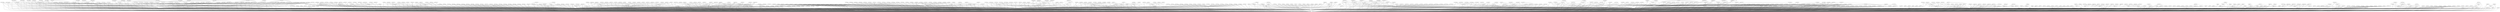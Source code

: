 graph G {
  g_2_1_1_2_2_6_2;
  g_2_1_1_1_4_5;
  g_2_1_1_1_1_2_3_6;
  g_3_5_1_1_2;
  o_6_1_2_2_2_1;
  o_4_1_3_5;
  g_6_1_5_2_2_4;
  o_3_6_1_3_1;
  g_4_1_4_4_1_2;
  o_6_1_3_2_1;
  o_1_1_4_2_1;
  g_6_1_1_1_5_1;
  m_4_1_5_4_1;
  g_2_1_1_1_4_4;
  g_6_1_1_2;
  o_4_1_1_2_1_1;
  g_2_1_1_1_6_5_2;
  m_3_5_5_4;
  g_6_1_2_2_3_1_2;
  g_1_1_5_4_4_3;
  o_3_1_1;
  o_3_2_1_5_1;
  g_3_5_4_1_2;
  g_3_5_2;
  o_3_6_2;
  m_6_1_6_2_3;
  m_1_1_6_1_1_1;
  g_6_1_3_2_4_3;
  g_3_5_2_1_2;
  g_3_2_1_1_2_2;
  g_6_1_1_1_3_5;
  o_3_5_6_1;
  g_3_4_1_2_5_3;
  g_4_1_5_1_1_4;
  g_2_1_1_1_4_1;
  g_3_6_1_4_1;
  g_1_1_2_2_5_1_5;
  m_1_1_1_3_3;
  m_2_1;
  g_2_2_2_3_1;
  m_4_1_3_2_3;
  g_6_1_2_3_4_1;
  g_3_1_1_2_1_5;
  g_1_1_2_2_5_1_3;
  g_6_1_5_2_2_3;
  g_6_1_6_1_2_5;
  g_1_1_3_3_1_1;
  g_3_1_4_2_1;
  g_3_6_1_2_1;
  m_3_1_3_1;
  g_1_1_5_4_4_4;
  g_1_1_2_2_4;
  m_1_1_4_2_1_2;
  o_2_1_1_1_1_1_1;
  g_3_4_2_1_2;
  m_4_1_4_1_2;
  g_2_2_2_2_1_1;
  g_1_1_6_1_5_1;
  g_4_1_3_6_3_2;
  o_1_1_3_4;
  g_1_1_3_4_2_3;
  m_3_1_1_1_1;
  g_2_1_1_1_1_1_2_4;
  g_6_1_3_1_1_3;
  m_1_1_1_1_2;
  g_4_1_5_6_1_1;
  g_4_1_1_2_1_5_1;
  g_4_1_5_6_1_3;
  m_1_1_1_1;
  g_3_1_5_1_1_2;
  o_1_1_3_1_1_1;
  o_2_1_1_1_4_3_1;
  o_1_1_1;
  g_3_3_5_4;
  g_3_4_1_1_2_1;
  m_4_1_1_3_1;
  o_4_1_5_4;
  g_1_1_5_4_2_6;
  m_6_1_1_1_1_1;
  m_2_1_1_1_6_3;
  g_6_1_1_1_2_5;
  g_2_1_1_2_1;
  o_2_1_1_2_1_2;
  m_2_1_1_1_6_4;
  g_1_1_4_1_4_1;
  g_3_2_2_1_2_1_5;
  m_6_1_1_2_4;
  g_1_1_1_2_2;
  m_3_4_2_2_2;
  g_3_1_5_1_1_6;
  m_2_2_1_2_1;
  m_4_1_6_1_3;
  m_3_3;
  g_1_1_4_2_1_1_1;
  m_2_2_1_1_2_1;
  g_1_1_2_2_1;
  o_1_1_4_2_1_4;
  g_4_1_2_1_5_1;
  g_2_1_1_1_4_5_1_2;
  o_3_2_1_2_1_1;
  m_1_1_5_1_2;
  o_2_1_1_2_1_1_5;
  g_1_1_4_1_2_2;
  m_2_2_2;
  m_4_1_3_6_1;
  g_2_2_3_1_1_4;
  m_2_1_1_1_5_4_1;
  g_1_1_2_1_1_3_1;
  o_4_1_6_1_1;
  m_2_2_2_5_2;
  g_6_1_4_4_1_2_1;
  g_6_1_1_1_2_4;
  m_6_1_6_3_2;
  o_3_5_4_2_1;
  o_1_1_3_3_1_4_1;
  o_4_1_5_3_2;
  g_6_1_6_2_1_2;
  o_1_1_3_4_4;
  o_1_1_6_2_4_1;
  m_2_2_2_5_1;
  g_3_5_1_3_3;
  g_4_1_4_4_1_5;
  o_2_2_3_4_2;
  m_2_2_3_2_1;
  g_4_1_5_6_3_1;
  g_3_4_2_1_3;
  o_1_1_6_1_1;
  m_3_6_1_3;
  m_6_1_3_1_4;
  g_3_5_2_1_3;
  o_3_6_3_1;
  m_4_1_6_1_5;
  o_3_6_2_1_2_1;
  o_2_2_2_3_2_1;
  m_3_6_2_1_1_1;
  g_1_1_6_2_1_1_2;
  g_2_2_1_2_4_2;
  m_1_1_3_1;
  o_1_1_5_2_1_1;
  g_2_1_1_2_2_3_2_1;
  o_4_1_2_1_4;
  m_1_1_3_4_1_1;
  o_1_1_6_1_4;
  g_4_1_5_1_2_4;
  o_3_6_3;
  g_1_1_5_4_2_1;
  g_2_1_1_2_2_2_4;
  g_6_1_1_2_2_3;
  g_4_1_5_1_2_3;
  o_4_1_4_4_2;
  o_3_3_6_1_1;
  g_1_1_3_2_1_3;
  o_3_2_1_4;
  o_2_2_1_5_2;
  g_6_1_6_3_4_2;
  m_3_5_6_2_1;
  g_3_1_1_2_1_1;
  g_2_1_1_2_2_1_4;
  g_3_5_4;
  g_1_1_5_4_2_5;
  o_3_3_2_2;
  o_4_1_1_3_3;
  o_4_1_1_3_6;
  o_6_1_6_3_5;
  g_4_1_4_2_3_3;
  g_3_6_1_1_3;
  m_3_5_4_2;
  m_6_1;
  g_3_2_2_1_2_1_6;
  g_4_1_2_1_5_2;
  g_1_1_5_3_3_1_2;
  m_3_5_1_4;
  o_1_1_1_3_1_1;
  g_4_1_4_2_3_2;
  m_4_1;
  m_3_6_3_1_3;
  m_3_2_2_3_3;
  g_2_1_1_1_4_4_1_2;
  g_2_1_1_2_2_1_5;
  m_4_1_3_1;
  g_6_1_1_1_3_6;
  g_3_6_1_4_5;
  g_6_1_5_1_3;
  g_6_1_2_3_4_5;
  g_2_1_1_1_4_5_1_1;
  g_2_1_1_1_5_1;
  o_3_3_3_1_1;
  g_6_1_5_1_2;
  o_4_1_1_3_2;
  g_1_1_6_1_2_2_1;
  m_2_2_1_4_2_1;
  g_3_5_2_1_5;
  g_2_1_1_2_2_1_1;
  o_6_1_5_1_2_1;
  m_2_1_1_1_6;
  g_3_5_1_3_4;
  g_6_1_1_1_5_4;
  g_3_2_1_1_2_1;
  o_4_1_1_2_1_4;
  g_1_1_6_2_1_1_1;
  g_1_1_3_2_1_4;
  m_4_1_6_1_2;
  o_1_1_5_5_2_1;
  g_4_1_5_1_1_3;
  o_4_1_3_2;
  m_4_1_5_2_1;
  m_6_1_5_1_2_2;
  g_3_4_1_2_5_2;
  o_6_1_3;
  o_3_3_4_2_1;
  o_4_1_3_2_2;
  g_1_1_4_1_4_2;
  o_1_1_4_2_3_1;
  m_1_1_6_1_4_1;
  o_4_1_5_1;
  m_4_1_4_3_3;
  g_1_1_3_3_1_3;
  g_1_1_2_2_2;
  g_4_1_2_1_5_3;
  o_2_1_1_1;
  m_2_2_1_1;
  o_6_1_6_3;
  g_6_1_1_1_3_2;
  o_4_1_5_3;
  g_3_5_1;
  o_4_1_6_1;
  m_4_1_4_1_1;
  o_1_1_2_2_2_1;
  g_1_1_3_3_1_2;
  g_3_1_4_2_2;
  o_1_1_3_3;
  o_3_3_4_1_1;
  g_4_1_3_6_3_3;
  g_1_1_4_2_2_4;
  o_6_1_4_1_5;
  o_6_1_4_5;
  g_6_1_6_1_2_4;
  g_2_1_1_1_6_5_1;
  o_5_1_1_1_1;
  g_3_1_1_2_1_4;
  g_4_1_2_2_3_3;
  g_6_1_3_2_4_2;
  g_3_2_1_1_2_3;
  g_2_2_2_2_1_4;
  m_1_1_6_2_1_2;
  m_2_1_1_2_2_4;
  g_6_1_5_2_2_2;
  o_1_1_4_2_1_3;
  m_6_1_2_3_5_1;
  g_2_1_1_1_1_1_2_5;
  m_3_5_4_3;
  o_2_2_1;
  m_4_1_1_1_1_1;
  g_3_3_5_1;
  m_1_1_1_4;
  o_1_1_3_1_1;
  g_1_1_5_4_4_2;
  g_2_2_3_1_1_5;
  m_1_1_3_2_5;
  o_6_1_2_2_2;
  g_3_4_1_1_2_2;
  g_4_1_4_4_1_4;
  m_1_1_4_1_3_1;
  g_3_4_2;
  g_1_1_2_2_2_2_2;
  o_6_1_5_1_3_1;
  m_4_1_3;
  g_1_1_4_1_2_1;
  o_4_1_1_3_5;
  g_6_1_5_1_4_2_1;
  m_3_6_2_1_4_1;
  g_3_6_1_1_4;
  g_1_1_4_1_2_3;
  o_4_1_4;
  m_3_6_2_1_4;
  o_3_4_2_5_1;
  g_3_6_1_4_4;
  o_2_1_1_1_1_2_2;
  g_4_1_5_1_2_5;
  g_3_2_2_1_2_1_4;
  m_2_2_1_5_3;
  o_6_1_2_1_2_3;
  o_1_1_4_1_1_2;
  m_1_1_3_2;
  g_4_1_1_3_2_1_4;
  g_6_1_5_1_1;
  g_3_5_1_1_1;
  m_6_1_4_1;
  o_3_3_6_3_1;
  m_2_2_3_1_3;
  m_4_1_1_2_1_3;
  m_6_1_2_2_3;
  g_6_1_1_2_2_2;
  g_2_2_1_2_4_4;
  g_2_1_1_1_5_2;
  g_6_1_1_1_2_1;
  o_1_1_5_5_1;
  g_6_1_6_2_1_1;
  m_1_1_2_2_4_2;
  m_1_1_5_3_1_1;
  o_2_1_1_2_1_1_4;
  g_6_1_4_4_1_2_2;
  o_6_1_3_2_3;
  g_3_4_2_1_1;
  m_6_1_4_1_3;
  g_4_1_5_6_3_3;
  g_1_1_2_2_5_1_2;
  g_4_1_1_3_2_1_1;
  g_4_1_1_2_1_5_2;
  o_4_1_1_3_4;
  g_2_2_1_2_4_3;
  g_1_1_5_4_4_1;
  g_6_1_6_2_4_2;
  o_3_5_6_2;
  g_1_1_4_2;
  g_6_1_1_1_3_1;
  o_4_1_2_1_3;
  g_1_1_1_4_2_3;
  g_3_1_5_1_1_1;
  m_2_1_1_1_5_2_1;
  m_4_1_2_2_5;
  g_3_5_5_3_2;
  m_6_1_4_3_1;
  g_6_1_1_1_5_5;
  o_3_2_2_1;
  o_3_3_1_2_1;
  g_3_5_2_1_1;
  m_6_1_3_1_2;
  m_3_6_3_1_1;
  g_1_1_5_4_2_2;
  m_6_1_5;
  o_1_1_6_2_5_1;
  g_4_1_5_6_1_4;
  g_6_1_2_3_4_4;
  m_5_1_1_1;
  g_6_1_2_3_4_6;
  g_3_5_5;
  o_2_1_1_1_3_1;
  o_6_1_5_2;
  g_2_1_1_2_2_2_3;
  m_1_1_5_2_2;
  g_4_1_2_2_2_3;
  m_2_1_1_2_2_3;
  m_2_1_1_2_1_2_4;
  m_6_1_2_1_2_1;
  R;
  m_6_1_2_3_5;
  m_4_1_5_2;
  g_2_2_2_3_2;
  m_3_3_3_1_2;
  o_3_4_2_2_1;
  m_2_2_3_4;
  g_4_1_4_2_3_4;
  o_4_1_2_2_1;
  m_6_1_6_3_1;
  m_3_6_3_1_2;
  g_4_1_2_2_3_2;
  o_3_5_2_4;
  g_2_1_1_2_2_1_6;
  g_6_1_6_2_1_3;
  o_3_4_1_2;
  o_2_2_3_4_1;
  g_6_1_2_2_3_1_3;
  g_1_1_2_2_2_2_1;
  g_3_4_1;
  g_6_1_6_1_2_2;
  m_4_1_3_4;
  o_6_1_4_2;
  g_1_1_5_1_3_2;
  o_3_5_5_2;
  m_6_1_3_1_3;
  o_2_2_3_4_2_1;
  o_1_1_2_1_2_3;
  m_3_2_2_1_2;
  m_3_4_2_3;
  o_1_1_1_2_1_2;
  m_1_1_2_1_1_2;
  o_1_1_6_1_2;
  g_4_1_5_6_1_5;
  o_2_2_2_2;
  o_6_1_1_2_5;
  m_1_1_1_2_2_1;
  o_1_1_6_2_5_2;
  g_3_5_6;
  m_6_1_3_3_1;
  m_1_1_6_2_3_1;
  m_2_2_3_1_4;
  g_2_1_1_2_2_3_2_3;
  g_6_1_3_2_4_1;
  g_1_1_6_2_1_1_4;
  o_2_2_2_6;
  g_6_1_6_1_2_3;
  g_6_1_5_2_1_1;
  g_1_1_3_2_1_1;
  m_3_4_2_3_2;
  m_3_1_4_3;
  o_6_1_1_2_3;
  g_1_1_1_4_2_1;
  m_3_5_5_1;
  o_6_1_4_1_1;
  m_2_2_3_3;
  m_1_1_5_5_2;
  g_2_2_3_1_1_6;
  g_4_1_3_6_3_5;
  m_6_1_2_3_1_1;
  m_1_1_3_2_4;
  m_3_1_3_2;
  g_3_3_4_2;
  g_2_1_1_1_1_1_2_2;
  g_1_1_6_2_1_1_6;
  g_4_1_5_5_2_1_2;
  m_6_1_1_2_1;
  m_1_1_6_1_3;
  g_2_2_3_1_1_2;
  g_6_1_6_3_4_3;
  g_3_1_1_2_1_2;
  o_4_1_3_2_1;
  o_1_1_5_1_1;
  o_4_1_1;
  o_2_2_2_5_3;
  g_1_1_3_3_1_4;
  g_6_1_4_5_2_1;
  o_1_1_1_1_1;
  m_1_1_5_3_3;
  g_2_2_2_2_1_3;
  g_4_1_5_1_1_1;
  o_1_1_2_2_4_1;
  o_3_4_1_1_4;
  o_3_6_3_2;
  g_2_1_1_1_1_1_2_6;
  m_2_1_1_2_2_5;
  m_1_1_5_1_4;
  o_3_6_2_1_3_1;
  o_3_5_3_1_2;
  m_2_2_1_4_2;
  o_1_1_5_5_1_1;
  g_3_6_1_4_3;
  o_1_1_6_2_3_2;
  g_3_6_1_1_1;
  m_3_1;
  g_1_1_2_2_5_1_1;
  g_6_1_5_1_4_2_2;
  g_2_2_1_2_4_6;
  m_3_5_2_2;
  m_6_1_4_4_2_2;
  g_1_1_2_2_3;
  m_4_1_2;
  o_2_1_1_1_3;
  g_1_1_4_1;
  m_3_1_5_3;
  o_2_1_1_1_1_2_1;
  o_6_1_3_1;
  m_3_1_2_1_1_1;
  o_4_1_5;
  m_6_1_6;
  o_2_1_1_1_2;
  g_3_4_1_2_5_1;
  g_6_1_2_2_1_1;
  g_1_1_5_4_2_3;
  g_4_1_2_2_3_1;
  g_3_4_1_1_2_3;
  m_1_1_1_3_1;
  m_3_1_3_3;
  o_6_1_5_1_4_3;
  g_4_1_3_6_3_4;
  g_6_1_1_1_2_2;
  g_3_3_1_1;
  g_4_1_5_1_2_1;
  m_1_1_1_4_3;
  m_1_1_3_3_1_3_1;
  m_4_1_1_2_1_6;
  g_2_1_1_1_1_1_2_1;
  g_4_1_1_3_2_1_3;
  g_3_1_2_1_1;
  o_6_1_4_4_1_1;
  o_1_1_4_1_1_1;
  g_6_1_6_2_4_1;
  o_6_1_2_1_2_2;
  g_6_1_2_3_4_3;
  g_1_1_6_2_1_1_5;
  o_4_1_4_2_5;
  o_3_3_3_1_3;
  m_1_1_4_2_3_3;
  m_6_1_2_3_2_1;
  g_6_1_6_1_2_1;
  g_4_1_1_3_2_1_2;
  m_3_3_3;
  m_6_1_5_1_4_1;
  m_1_1_2;
  g_6_1_1_2_2_1;
  g_6_1_4_4_1;
  g_1_1_1_4_2_2;
  o_6_1_6_2_2;
  g_2_1_1_1_5_4;
  o_1_1_5_1_5;
  o_2_2_3_4_1_1;
  o_3_4_2_4_1;
  g_6_1_1_1_5_3;
  m_4_1_5_4_3;
  o_5_1_1;
  o_3_6;
  g_3_3_5_2;
  m_1_1_6_1_1_2;
  o_3_1_5_1;
  m_3_1_2_1_1_2;
  o_6_1_1_2_4_1;
  o_1_1_4_1_5_1;
  g_2_1_1_1_4_4_1_1;
  g_4_1_2_2_4_1;
  g_4_1_2_2_2_4;
  g_4_1_5_1_1_2;
  o_3_5_3_1;
  m_1_1_5_3_2;
  1;
  g_3_6_1_4_2;
  g_3_1_1_2_1_3;
  m_1_1_1_3;
  g_6_1_3_1_1_1;
  g_1_1_4_2_2_3;
  m_1_1_6;
  g_2_2_1_2_4_5;
  m_4_1_3_3;
  o_4_1_2_1_2;
  o_2_1_1_2_1_1_3;
  o_3_4_1_1;
  o_1_1_4_2_3;
  g_4_1_5_5_2_1_1;
  m_6_1_4_1_2;
  g_1_1_5_1_3_1;
  g_3_2_2_1_2_1_3;
  o_3_2_2_3;
  m_1_1_6_1_2_1;
  o_1_1_2_1_2_2;
  m_1_1;
  g_3_5_4_1_3;
  g_3_5_5_3_1;
  g_6_1_1_1_3_3;
  o_6_1_1_2_3_1;
  o_1_1_5_3_1;
  g_4_1_3_6_3_6;
  m_1_1_1_4_3_1;
  o_1_1_4_1_3_2;
  o_3_1_1_2;
  g_6_1_4_4_1_2_3;
  g_1_1_4_2_1_1_2;
  o_6_1_4;
  g_2_1_1_2_2_2_1;
  g_4_1_4_4_1_3;
  g_1_1_6_1_5_2;
  m_3_2_2_2;
  g_4_1_5_6_1_2;
  g_4_1_5_1_1_6;
  o_6_1_4_2_2;
  m_6_1_3_2_2;
  g_2_1_1_2_2_6_1;
  g_4_1_4_4_1_1;
  m_3_5_2_3;
  g_6_1_5_2_1_2;
  o_6_1_4_4_2_1;
  g_3_5_3;
  g_6_1_1_1;
  m_1_1_3_3_1_5_1;
  m_3_5_6_1_1;
  g_1_1_3_4_2_1;
  g_3_3_4_1;
  g_6_1_2_2_1_2;
  g_6_1_1_1_2_3;
  m_3_3_2;
  m_2_2_3_1_2;
  m_2_2_1_4;
  m_2_1_1;
  g_4_1_2_2_2_2;
  m_4_1_5_4_2;
  g_2_2_3_1_1_3;
  m_3_2_2_1_1_1;
  m_3_2_2_3_1;
  g_4_1_2_2_4_2;
  m_4_1_6;
  m_1_1_2_2_1_2;
  o_2_1_1_2_2_4_1;
  g_2_1_1_2_2_1_2;
  o_2_2_3_4_3;
  g_6_1_2_3_4_2;
  g_1_1_3_4_2_2;
  g_3_5_1_3_1;
  g_3_1_5_1_1_3;
  g_1_1_3_3_1_5;
  g_2_1_1_2_2;
  o_6_1_3_2;
  m_1_1_4_2_3_2;
  m_4_1_5_6;
  g_3_1_5_1_1_5;
  g_3_2_2_1_2_1_2;
  g_3_5_4_1_1;
  g_3_3_5_3;
  o_4_1_3_2_4;
  g_1_1_3_2_1_2;
  m_1_1_2_2_3_2;
  g_2_1_1_1_1_1_2_3;
  g_6_1_3_1_1_2;
  m_1_1_3_2_3;
  m_2_2_3;
  g_6_1_2_2_3_1_1;
  g_2_1_1_1_4_3;
  o_2_2_1_2_3;
  g_1_1_4_2_2_1;
  g_4_1_2_2_3_4;
  o_1_1_3_3_1_2_1;
  g_2_2_3_1_1_1;
  m_1_1_5_4_3;
  g_1_1_2_2_5_1_4;
  g_3_4_1_1_2_4;
  g_2_1_1_2_2_3_2_2;
  g_2_2_2_2_1_2;
  o_5_1;
  m_4_1_1_1;
  g_4_1_5_1_2_6;
  g_3_6_1_2_2;
  g_1_1_2_2_5;
  g_4_1_5_6_1_6;
  g_4_1_5_6_3_2;
  o_3_6_1;
  g_4_1_3_6_3_1;
  m_2_1_1_1_2_2;
  g_3_5_2_1_4;
  m_3_2_2_3_2;
  g_4_1_2_2_2_1;
  m_2_2_3_1_5;
  g_6_1_6_3_4_1;
  g_3_5_1_3_2;
  m_2_2_1_5_1;
  o_1_1_3_3_1_1_1;
  g_3_1_5_1_1_4;
  o_6_1_2_3_2;
  m_2_1_1_1_6_1;
  m_1_1_1_1_1_2;
  g_2_1_1_2_2_1_3;
  g_1_1_6_1_2_2_2;
  g_1_1_5_4_2_4;
  m_6_1_2_3_1;
  m_6_1_6_2;
  m_3_3_2_1_1;
  g_1_1_4_2_2_2;
  0;
  g_6_1_4_5_2_2;
  m_4_1_4_3_1;
  g_6_1_5_1_4;
  m_2_2_1_2_2;
  g_2_2_1_2_4_1;
  m_2_2_1_3;
  o_4_1_3_3_3;
  o_6_1_4_3;
  m_3_3_1_1_2;
  m_3_3_1_1_1;
  g_4_1_5_1_2_2;
  g_6_1_2_2_1_3;
  g_6_1_1_2_2_4;
  g_2_1_1_1_5_3;
  m_4_1_1_2;
  m_2_2_3_2;
  g_1_1_6_2_1_1_3;
  m_6_1_2_2_2_2;
  g_6_1_1_1_5_2;
  g_6_1_1_1_3_4;
  m_3_1_1_1;
  g_4_1_5_1_1_5;
  o_4_1_1_2_1_2;
  o_4_1_1_1_1;
  g_2_1_1_1_4_2;
  m_3_3_2_1;
  g_1_1_5_3_3_1_1;
  o_3_1_4;
  g_2_1_1_2_2_2_5;
  m_6_1_4_1_4;
  m_4_1_3_6;
  m_1_1_3;
  m_2_2_2_3_1_1;
  m_1_1_6_1;
  g_1_1_2_1_1_3_2;
  g_6_1_4_4_2;
  g_3_6_1_1_2;
  m_6_1_6_3_3;
  g_4_1_4_2_3_1;
  m_2_1_1_2_1_2_2;
  o_4_1_6_1_4;
  o_1_1_3_1_1_2;
  m_6_1_3_4_1;
  o_3_1_2_1_2_1;
  o_4_1_5_6_2;
  m_3_1_4_1;
  g_3_2_2_1_2_1_1;
  g_3_3_1_2;
  o_4_1_1_3;
  g_6_1_5_2_2_1;
  g_3_4_1_2_5_4;
  o_6_1_6_1;
  g_1_1_1_2_1;
  o_1_1_5_2_1_2;
  g_3_1_2_1_2;
  o_3_5_3_1_3;
  g_2_1_1_2_2_2_2;
  m_2_2_2_1_2;
  o_2_1_1_1_3_1 -- o_2_1_1_1_3;
  g_4_1_5_1_1_2 -- o_4_1_5_1;
  g_4_1_1_3_2_1_3 -- o_4_1_1_3_2;
  g_6_1_5_2_2_3 -- o_6_1_5_2;
  m_6_1_6_2_3 -- m_6_1_6_2;
  g_3_4_1_1_2_1 -- o_3_4_1_1;
  o_4_1_6_1_4 -- o_4_1_6_1;
  o_6_1_3_1 -- o_6_1_3;
  m_3_1_1_1 -- o_3_1_1;
  g_2_2_2_2_1_3 -- o_2_2_2_2;
  g_6_1_6_2_4_2 -- m_6_1_6_2;
  o_4_1_5 -- m_4_1;
  m_3_5_4_2 -- g_3_5_4;
  g_6_1_1_2_2_4 -- g_6_1_1_2;
  g_6_1_6_3_4_3 -- o_6_1_6_3;
  g_2_1_1_1_5_3 -- o_2_1_1_1;
  m_3_3_1_1_1 -- g_3_3_1_1;
  g_6_1_6_3_4_1 -- o_6_1_6_3;
  g_6_1_1_2_2_3 -- g_6_1_1_2;
  o_3_6_1 -- o_3_6;
  m_4_1_3_2_3 -- o_4_1_3_2;
  g_6_1_3_2_4_2 -- o_6_1_3_2;
  m_3_6_3_1_3 -- o_3_6_3_1;
  o_1_1_3_1_1_2 -- o_1_1_3_1_1;
  g_2_1_1_2_2 -- m_2_1_1;
  m_2_1_1_1_6_1 -- m_2_1_1_1_6;
  g_1_1_3_2_1_2 -- m_1_1_3_2;
  g_3_4_1_2_5_4 -- o_3_4_1_2;
  m_4_1_1_2 -- o_4_1_1;
  m_1_1_6_1_4_1 -- o_1_1_6_1_4;
  g_6_1_5_1_4_2_1 -- g_6_1_5_1_4;
  g_4_1_3_6_3_5 -- m_4_1_3_6;
  g_2_1_1_2_2_6_1 -- g_2_1_1_2_2;
  m_4_1_3_3 -- m_4_1_3;
  g_3_6_1_1_4 -- o_3_6_1;
  o_1_1_4_2_3 -- g_1_1_4_2;
  g_4_1_3_6_3_2 -- m_4_1_3_6;
  g_1_1_4_1_2_3 -- g_1_1_4_1;
  g_1_1_1_4_2_3 -- m_1_1_1_4;
  g_6_1_5_1_4_2_2 -- g_6_1_5_1_4;
  g_6_1_5_1_2 -- m_6_1_5;
  g_3_6_1_1_3 -- o_3_6_1;
  o_3_5_5_2 -- g_3_5_5;
  o_2_1_1_1 -- m_2_1_1;
  m_3_1_4_1 -- o_3_1_4;
  o_4_1_3_2_2 -- o_4_1_3_2;
  o_1_1_5_5_2_1 -- m_1_1_5_5_2;
  g_3_5_5_3_1 -- g_3_5_5;
  g_2_1_1_1_4_5 -- o_2_1_1_1;
  m_4_1_2 -- m_4_1;
  g_6_1_1_1 -- m_6_1;
  g_1_1_4_1_4_1 -- g_1_1_4_1;
  g_3_3_4_1 -- m_3_3;
  o_2_2_3_4_1 -- m_2_2_3_4;
  g_6_1_5_1_3 -- m_6_1_5;
  g_1_1_4_1_4_2 -- g_1_1_4_1;
  g_6_1_6_2_1_3 -- m_6_1_6_2;
  m_3_4_2_3 -- g_3_4_2;
  o_6_1_4 -- m_6_1;
  g_3_5_2_1_2 -- g_3_5_2;
  o_3_3_4_2_1 -- g_3_3_4_2;
  m_4_1_5_6 -- o_4_1_5;
  g_4_1_5_1_2_3 -- o_4_1_5_1;
  g_4_1_5_1_1_4 -- o_4_1_5_1;
  g_1_1_2_2_3 -- m_1_1_2;
  m_6_1_6_2 -- m_6_1_6;
  o_4_1_3_2 -- m_4_1_3;
  m_6_1_4_3_1 -- o_6_1_4_3;
  m_1_1_6_1_1_2 -- o_1_1_6_1_1;
  m_1_1_6 -- m_1_1;
  g_6_1_6_1_2_5 -- o_6_1_6_1;
  o_6_1_4_1_1 -- m_6_1_4_1;
  m_3_2_2_1_2 -- o_3_2_2_1;
  g_1_1_1_2_2 -- o_1_1_1;
  m_2_1_1_2_1_2_2 -- o_2_1_1_2_1_2;
  o_4_1_1 -- m_4_1;
  g_6_1_1_1_5_3 -- g_6_1_1_1;
  o_4_1_5_3 -- o_4_1_5;
  g_2_1_1_1_5_2 -- o_2_1_1_1;
  m_1_1_3_3_1_5_1 -- g_1_1_3_3_1_5;
  o_1_1_3_3_1_4_1 -- g_1_1_3_3_1_4;
  g_6_1_1_1_3_6 -- g_6_1_1_1;
  g_2_1_1_2_2_1_1 -- g_2_1_1_2_2;
  m_1_1_2 -- m_1_1;
  g_1_1_3_4_2_3 -- o_1_1_3_4;
  g_3_4_1_1_2_2 -- o_3_4_1_1;
  m_2_2_3_4 -- m_2_2_3;
  g_2_1_1_2_2_6_2 -- g_2_1_1_2_2;
  m_6_1_5 -- m_6_1;
  g_3_1_1_2_1_4 -- o_3_1_1_2;
  m_1_1_2_2_3_2 -- g_1_1_2_2_3;
  g_2_1_1_2_2_2_4 -- g_2_1_1_2_2;
  g_6_1_5_2_2_1 -- o_6_1_5_2;
  g_1_1_4_2_2_2 -- g_1_1_4_2;
  g_4_1_1_3_2_1_1 -- o_4_1_1_3_2;
  m_3_2_2_3_1 -- o_3_2_2_3;
  g_6_1_5_1_4 -- m_6_1_5;
  g_6_1_5_1_1 -- m_6_1_5;
  g_4_1_5_6_1_4 -- m_4_1_5_6;
  o_3_4_1_1_4 -- o_3_4_1_1;
  g_1_1_4_1_2_2 -- g_1_1_4_1;
  o_6_1_5_2 -- m_6_1_5;
  g_6_1_1_2 -- m_6_1;
  g_3_6_1_1_2 -- o_3_6_1;
  m_1_1_3_2_4 -- m_1_1_3_2;
  o_4_1_6_1_1 -- o_4_1_6_1;
  g_1_1_3_2_1_3 -- m_1_1_3_2;
  o_6_1_4_1_5 -- m_6_1_4_1;
  g_2_2_2_3_2 -- m_2_2_2;
  g_3_4_2_1_1 -- g_3_4_2;
  o_2_2_3_4_1_1 -- o_2_2_3_4_1;
  g_3_6_1_1_1 -- o_3_6_1;
  o_2_1_1_2_1_2 -- g_2_1_1_2_1;
  o_3_5_3_1_2 -- o_3_5_3_1;
  g_3_4_1_1_2_3 -- o_3_4_1_1;
  g_1_1_4_1_2_1 -- g_1_1_4_1;
  g_3_3_5_2 -- m_3_3;
  m_6_1_6_3_2 -- o_6_1_6_3;
  g_6_1_1_1_5_4 -- g_6_1_1_1;
  g_2_2_2_2_1_1 -- o_2_2_2_2;
  g_1_1_3_3_1_4 -- o_1_1_3_3;
  g_1_1_2_2_5 -- m_1_1_2;
  g_4_1_5_1_1_3 -- o_4_1_5_1;
  g_4_1_3_6_3_1 -- m_4_1_3_6;
  m_2_1_1_2_2_4 -- g_2_1_1_2_2;
  m_3_6_3_1_2 -- o_3_6_3_1;
  g_6_1_4_5_2_2 -- o_6_1_4_5;
  m_1_1_3_2_5 -- m_1_1_3_2;
  o_3_5_3_1 -- g_3_5_3;
  o_6_1_5_1_2_1 -- g_6_1_5_1_2;
  o_4_1_5_6_2 -- m_4_1_5_6;
  m_3_6_2_1_4_1 -- m_3_6_2_1_4;
  g_6_1_1_1_3_3 -- g_6_1_1_1;
  g_4_1_5_1_1_6 -- o_4_1_5_1;
  o_4_1_1_3_4 -- o_4_1_1_3;
  g_6_1_1_2_2_1 -- g_6_1_1_2;
  g_3_2_2_1_2_1_2 -- m_3_2_2_1_2;
  g_2_1_1_1_5_1 -- o_2_1_1_1;
  g_6_1_4_4_1 -- o_6_1_4;
  m_4_1_1_1 -- o_4_1_1;
  m_4_1_5_4_3 -- o_4_1_5_4;
  g_3_3_5_3 -- m_3_3;
  g_2_1_1_2_2_2_3 -- g_2_1_1_2_2;
  o_6_1_4_2 -- o_6_1_4;
  g_6_1_1_1_5_2 -- g_6_1_1_1;
  o_3_5_3_1_3 -- o_3_5_3_1;
  m_4_1_6_1_2 -- o_4_1_6_1;
  o_3_3_4_1_1 -- g_3_3_4_1;
  g_2_1_1_1_4_4_1_1 -- g_2_1_1_1_4_4;
  g_2_1_1_1_5_4 -- o_2_1_1_1;
  g_6_1_6_1_2_2 -- o_6_1_6_1;
  g_6_1_6_1_2_4 -- o_6_1_6_1;
  o_6_1_3 -- m_6_1;
  g_6_1_6_1_2_3 -- o_6_1_6_1;
  m_3_2_2_3_3 -- o_3_2_2_3;
  m_1_1_3_2_3 -- m_1_1_3_2;
  g_4_1_5_6_1_1 -- m_4_1_5_6;
  o_4_1_1_1_1 -- m_4_1_1_1;
  m_6_1_4_1_4 -- m_6_1_4_1;
  m_3_1_2_1_1_2 -- g_3_1_2_1_1;
  o_2_2_2_2 -- m_2_2_2;
  m_1_1_1_1_1_2 -- o_1_1_1_1_1;
  m_1_1_1_1_2 -- m_1_1_1_1;
  o_6_1_4_4_1_1 -- g_6_1_4_4_1;
  m_2_2_3_3 -- m_2_2_3;
  g_3_3_1_1 -- m_3_3;
  m_2_1_1 -- m_2_1;
  g_2_1_1_2_2_3_2_1 -- m_2_1_1_2_2_3;
  g_1_1_4_2 -- m_1_1;
  g_6_1_1_1_3_5 -- g_6_1_1_1;
  m_3_5_6_2_1 -- o_3_5_6_2;
  o_4_1_1_3_5 -- o_4_1_1_3;
  g_2_1_1_2_2_1_5 -- g_2_1_1_2_2;
  m_4_1_6_1_3 -- o_4_1_6_1;
  g_3_5_2_1_1 -- g_3_5_2;
  g_4_1_5_1_2_4 -- o_4_1_5_1;
  o_1_1_3_4_4 -- o_1_1_3_4;
  o_1_1_3_3_1_2_1 -- g_1_1_3_3_1_2;
  g_3_5_4_1_3 -- g_3_5_4;
  o_1_1_1 -- m_1_1;
  o_1_1_6_1_4 -- m_1_1_6_1;
  g_3_1_5_1_1_6 -- o_3_1_5_1;
  m_1_1_4_2_3_2 -- o_1_1_4_2_3;
  m_4_1_3 -- m_4_1;
  m_2_1_1_1_6_4 -- m_2_1_1_1_6;
  o_6_1_2_2_2_1 -- o_6_1_2_2_2;
  m_6_1_6_3_1 -- o_6_1_6_3;
  m_2_2_3_2 -- m_2_2_3;
  g_3_3_5_4 -- m_3_3;
  o_6_1_3_2_1 -- o_6_1_3_2;
  m_4_1_5_2 -- o_4_1_5;
  g_6_1_5_2_2_4 -- o_6_1_5_2;
  g_3_5_4_1_1 -- g_3_5_4;
  g_6_1_3_2_4_1 -- o_6_1_3_2;
  g_6_1_5_2_1_2 -- o_6_1_5_2;
  o_6_1_6_3_5 -- o_6_1_6_3;
  g_1_1_3_3_1_5 -- o_1_1_3_3;
  g_2_2_2_2_1_2 -- o_2_2_2_2;
  g_6_1_6_2_4_1 -- m_6_1_6_2;
  m_4_1_6_1_5 -- o_4_1_6_1;
  g_1_1_2_2_5_1_1 -- g_1_1_2_2_5;
  g_2_1_1_1_4_1 -- o_2_1_1_1;
  m_3_3_3 -- m_3_3;
  g_3_5_2_1_4 -- g_3_5_2;
  g_6_1_1_1_2_3 -- g_6_1_1_1;
  m_2_1_1_1_6 -- o_2_1_1_1;
  g_1_1_4_2_1_1_1 -- o_1_1_4_2_1;
  g_2_1_1_2_2_1_6 -- g_2_1_1_2_2;
  g_4_1_5_6_3_1 -- m_4_1_5_6;
  g_1_1_6_1_5_1 -- m_1_1_6_1;
  g_3_6_1_4_1 -- o_3_6_1;
  o_3_1_4 -- m_3_1;
  g_3_4_1_1_2_4 -- o_3_4_1_1;
  g_6_1_1_1_2_4 -- g_6_1_1_1;
  m_1_1_6_1_1_1 -- o_1_1_6_1_1;
  m_1_1_2_2_1_2 -- g_1_1_2_2_1;
  g_2_1_1_1_4_5_1_1 -- g_2_1_1_1_4_5;
  g_3_5_2_1_3 -- g_3_5_2;
  g_6_1_1_1_2_1 -- g_6_1_1_1;
  m_1_1_1_3_1 -- m_1_1_1_3;
  g_2_1_1_1_4_4_1_2 -- g_2_1_1_1_4_4;
  g_6_1_5_2_2_2 -- o_6_1_5_2;
  g_1_1_6_1_2_2_2 -- o_1_1_6_1_2;
  g_3_1_4_2_1 -- o_3_1_4;
  g_6_1_6_3_4_2 -- o_6_1_6_3;
  g_3_4_2_1_2 -- g_3_4_2;
  o_4_1_1_3_6 -- o_4_1_1_3;
  g_3_1_4_2_2 -- o_3_1_4;
  g_4_1_5_1_2_6 -- o_4_1_5_1;
  o_3_1_1 -- m_3_1;
  m_1_1_5_3_1_1 -- o_1_1_5_3_1;
  g_3_6_1_4_5 -- o_3_6_1;
  g_1_1_3_3_1_1 -- o_1_1_3_3;
  g_3_5_1_1_2 -- g_3_5_1;
  m_1_1_3_2 -- m_1_1_3;
  g_3_1_1_2_1_2 -- o_3_1_1_2;
  m_4_1_3_6 -- m_4_1_3;
  g_2_1_1_2_2_3_2_3 -- m_2_1_1_2_2_3;
  g_3_6_1_2_1 -- o_3_6_1;
  g_2_2_2_2_1_4 -- o_2_2_2_2;
  o_6_1_6_3 -- m_6_1_6;
  m_2_2_1_4 -- o_2_2_1;
  g_3_1_5_1_1_5 -- o_3_1_5_1;
  m_6_1_3_1_3 -- o_6_1_3_1;
  g_3_6_1_2_2 -- o_3_6_1;
  g_6_1_5_2_1_1 -- o_6_1_5_2;
  m_2_2_3_2_1 -- m_2_2_3_2;
  o_5_1_1_1_1 -- m_5_1_1_1;
  o_4_1_1_3_2 -- o_4_1_1_3;
  m_2_1_1_1_6_3 -- m_2_1_1_1_6;
  g_3_1_5_1_1_2 -- o_3_1_5_1;
  m_1_1_3_3_1_3_1 -- g_1_1_3_3_1_3;
  o_6_1_1_2_3_1 -- o_6_1_1_2_3;
  g_3_1_5_1_1_4 -- o_3_1_5_1;
  m_2_2_1_3 -- o_2_2_1;
  m_3_5_5_1 -- g_3_5_5;
  o_6_1_1_2_5 -- g_6_1_1_2;
  m_6_1_4_1_2 -- m_6_1_4_1;
  m_1_1_3_1 -- m_1_1_3;
  g_3_2_2_1_2_1_3 -- m_3_2_2_1_2;
  m_6_1_2_3_1_1 -- m_6_1_2_3_1;
  g_1_1_2_2_2_2_2 -- g_1_1_2_2_2;
  o_4_1_5_3_2 -- o_4_1_5_3;
  g_2_1_1_1_6_5_1 -- m_2_1_1_1_6;
  m_1_1_6_1 -- m_1_1_6;
  g_2_1_1_2_1 -- m_2_1_1;
  m_6_1_4_1_3 -- m_6_1_4_1;
  m_6_1_3_2_2 -- o_6_1_3_2;
  o_4_1_3_2_4 -- o_4_1_3_2;
  m_1_1_1_3 -- o_1_1_1;
  o_1_1_1_3_1_1 -- m_1_1_1_3_1;
  g_2_1_1_1_6_5_2 -- m_2_1_1_1_6;
  g_3_2_2_1_2_1_4 -- m_3_2_2_1_2;
  g_6_1_2_2_3_1_1 -- m_6_1_2_2_3;
  m_6_1_6_3_3 -- o_6_1_6_3;
  m_3_6_3_1_1 -- o_3_6_3_1;
  R -- 1;
  g_3_1_1_2_1_5 -- o_3_1_1_2;
  o_4_1_6_1 -- m_4_1_6;
  m_2_1_1_2_1_2_4 -- o_2_1_1_2_1_2;
  m_1_1_1_2_2_1 -- g_1_1_1_2_2;
  g_4_1_5_1_2_1 -- o_4_1_5_1;
  g_1_1_2_2_5_1_5 -- g_1_1_2_2_5;
  m_3_2_2_3_2 -- o_3_2_2_3;
  o_3_3_1_2_1 -- g_3_3_1_2;
  o_1_1_3_1_1 -- m_1_1_3_1;
  m_3_3_2_1_1 -- m_3_3_2_1;
  m_1_1_1_3_3 -- m_1_1_1_3;
  g_1_1_5_3_3_1_2 -- m_1_1_5_3_3;
  m_1_1_4_2_3_3 -- o_1_1_4_2_3;
  g_4_1_5_6_1_6 -- m_4_1_5_6;
  g_6_1_3_1_1_2 -- o_6_1_3_1;
  o_1_1_5_5_1_1 -- o_1_1_5_5_1;
  m_6_1_5_1_4_1 -- g_6_1_5_1_4;
  g_2_1_1_2_2_2_5 -- g_2_1_1_2_2;
  o_4_1_4 -- m_4_1;
  g_2_1_1_2_2_1_2 -- g_2_1_1_2_2;
  m_4_1_6 -- m_4_1;
  g_4_1_5_6_1_3 -- m_4_1_5_6;
  m_4_1_3_4 -- m_4_1_3;
  g_1_1_4_2_2_4 -- g_1_1_4_2;
  m_5_1_1_1 -- o_5_1_1;
  o_3_6_3_1 -- o_3_6_3;
  g_2_1_1_1_4_2 -- o_2_1_1_1;
  g_4_1_3_6_3_6 -- m_4_1_3_6;
  g_6_1_2_2_3_1_2 -- m_6_1_2_2_3;
  g_3_6_1_4_3 -- o_3_6_1;
  o_6_1_4_4_2_1 -- g_6_1_4_4_2;
  m_6_1_1_2_4 -- g_6_1_1_2;
  g_3_5_4_1_2 -- g_3_5_4;
  o_3_4_1_1 -- g_3_4_1;
  g_3_6_1_4_2 -- o_3_6_1;
  o_6_1_5_1_4_3 -- g_6_1_5_1_4;
  g_6_1_6_2_1_1 -- m_6_1_6_2;
  m_1_1_6_1_2_1 -- o_1_1_6_1_2;
  g_2_1_1_2_2_2_2 -- g_2_1_1_2_2;
  m_4_1_1_1_1_1 -- o_4_1_1_1_1;
  g_3_5_2_1_5 -- g_3_5_2;
  g_6_1_4_4_1_2_2 -- g_6_1_4_4_1;
  o_3_5_6_2 -- g_3_5_6;
  g_3_2_2_1_2_1_1 -- m_3_2_2_1_2;
  o_6_1_1_2_4_1 -- m_6_1_1_2_4;
  g_1_1_2_2_2_2_1 -- g_1_1_2_2_2;
  m_2_1_1_2_2_5 -- g_2_1_1_2_2;
  o_3_6_1_3_1 -- m_3_6_1_3;
  m_6_1_2_3_2_1 -- o_6_1_2_3_2;
  o_6_1_6_2_2 -- m_6_1_6_2;
  g_3_5_5_3_2 -- g_3_5_5;
  m_6_1_6 -- m_6_1;
  m_4_1_1_3_1 -- o_4_1_1_3;
  g_3_1_1_2_1_1 -- o_3_1_1_2;
  g_2_1_1_1_4_3 -- o_2_1_1_1;
  g_6_1_4_4_1_2_3 -- g_6_1_4_4_1;
  m_1_1_1_4_3 -- m_1_1_1_4;
  g_1_1_5_3_3_1_1 -- m_1_1_5_3_3;
  g_6_1_6_2_1_2 -- m_6_1_6_2;
  g_1_1_4_2_2_3 -- g_1_1_4_2;
  g_1_1_3_3_1_3 -- o_1_1_3_3;
  m_3_1_2_1_1_1 -- g_3_1_2_1_1;
  m_3_6_1_3 -- o_3_6_1;
  m_6_1_5_1_2_2 -- g_6_1_5_1_2;
  g_4_1_1_3_2_1_2 -- o_4_1_1_3_2;
  g_6_1_3_2_4_3 -- o_6_1_3_2;
  m_1_1_1_4_3_1 -- m_1_1_1_4_3;
  g_1_1_3_4_2_1 -- o_1_1_3_4;
  m_1_1_6_1_3 -- m_1_1_6_1;
  g_1_1_1_4_2_1 -- m_1_1_1_4;
  m_3_5_6_1_1 -- o_3_5_6_1;
  g_3_1_1_2_1_3 -- o_3_1_1_2;
  g_2_1_1_1_4_5_1_2 -- g_2_1_1_1_4_5;
  o_2_2_3_4_2 -- m_2_2_3_4;
  m_3_3_1_1_2 -- g_3_3_1_1;
  o_2_1_1_2_2_4_1 -- m_2_1_1_2_2_4;
  g_6_1_2_2_3_1_3 -- m_6_1_2_2_3;
  o_4_1_5_4 -- o_4_1_5;
  o_4_1_3_2_1 -- o_4_1_3_2;
  m_4_1_3_6_1 -- m_4_1_3_6;
  o_1_1_6_1_1 -- m_1_1_6_1;
  o_4_1_3_5 -- m_4_1_3;
  m_2_2_1_4_2_1 -- m_2_2_1_4_2;
  o_2_1_1_1_2 -- o_2_1_1_1;
  g_6_1_4_4_1_2_1 -- g_6_1_4_4_1;
  m_3_5_1_4 -- g_3_5_1;
  g_3_1_5_1_1_1 -- o_3_1_5_1;
  g_3_5_1_1_1 -- g_3_5_1;
  g_3_3_5_1 -- m_3_3;
  g_1_1_3_4_2_2 -- o_1_1_3_4;
  g_4_1_5_1_2_2 -- o_4_1_5_1;
  g_4_1_5_6_1_5 -- m_4_1_5_6;
  o_2_2_2_3_2_1 -- g_2_2_2_3_2;
  o_3_5_4_2_1 -- m_3_5_4_2;
  g_3_3_1_2 -- m_3_3;
  m_4_1_5_4_1 -- o_4_1_5_4;
  o_6_1_3_2 -- o_6_1_3;
  m_4_1_5_4_2 -- o_4_1_5_4;
  o_1_1_4_2_3_1 -- o_1_1_4_2_3;
  g_6_1_6_1_2_1 -- o_6_1_6_1;
  o_1_1_1_2_1_2 -- g_1_1_1_2_1;
  o_3_4_1_2 -- g_3_4_1;
  g_2_1_1_2_2_2_1 -- g_2_1_1_2_2;
  o_1_1_4_2_1_3 -- o_1_1_4_2_1;
  o_4_1_5_1 -- o_4_1_5;
  g_1_1_6_1_5_2 -- m_1_1_6_1;
  g_1_1_4_2_2_1 -- g_1_1_4_2;
  m_2_2_2_3_1_1 -- g_2_2_2_3_1;
  g_4_1_5_6_3_2 -- m_4_1_5_6;
  g_6_1_1_1_5_1 -- g_6_1_1_1;
  m_3_5_2_3 -- g_3_5_2;
  o_1_1_4_2_1_4 -- o_1_1_4_2_1;
  m_6_1_3_1_4 -- o_6_1_3_1;
  o_1_1_3_4 -- m_1_1_3;
  o_2_2_3_4_3 -- m_2_2_3_4;
  o_3_1_2_1_2_1 -- g_3_1_2_1_2;
  m_1_1_4_2_1_2 -- o_1_1_4_2_1;
  o_1_1_3_1_1_1 -- o_1_1_3_1_1;
  o_3_6_3_2 -- o_3_6_3;
  m_2_2_1_4_2 -- m_2_2_1_4;
  g_1_1_2_2_5_1_3 -- g_1_1_2_2_5;
  g_1_1_2_2_1 -- m_1_1_2;
  o_3_6_3 -- o_3_6;
  g_1_1_3_2_1_1 -- m_1_1_3_2;
  g_6_1_3_1_1_3 -- o_6_1_3_1;
  g_4_1_3_6_3_4 -- m_4_1_3_6;
  o_1_1_3_3 -- m_1_1_3;
  o_6_1_4_3 -- o_6_1_4;
  m_2_1_1_1_2_2 -- o_2_1_1_1_2;
  m_2_1_1_1_5_4_1 -- g_2_1_1_1_5_4;
  m_1_1_1_4 -- o_1_1_1;
  m_3_4_2_3_2 -- m_3_4_2_3;
  g_6_1_1_2_2_2 -- g_6_1_1_2;
  g_1_1_1_2_1 -- o_1_1_1;
  g_6_1_1_1_5_5 -- g_6_1_1_1;
  m_2_1_1_2_2_3 -- g_2_1_1_2_2;
  m_3_3_2 -- m_3_3;
  o_3_3_2_2 -- m_3_3_2;
  g_3_4_1_2_5_2 -- o_3_4_1_2;
  g_1_1_2_2_2 -- m_1_1_2;
  m_3_5_5_4 -- g_3_5_5;
  m_4_1_3_1 -- m_4_1_3;
  m_3_1_4_3 -- o_3_1_4;
  g_3_5_1_3_3 -- g_3_5_1;
  g_2_1_1_2_2_1_3 -- g_2_1_1_2_2;
  o_1_1_1_1_1 -- m_1_1_1_1;
  o_4_1_1_3_3 -- o_4_1_1_3;
  g_3_3_4_2 -- m_3_3;
  g_3_2_2_1_2_1_6 -- m_3_2_2_1_2;
  o_6_1_6_1 -- m_6_1_6;
  g_3_5_1_3_1 -- g_3_5_1;
  g_6_1_4_4_2 -- o_6_1_4;
  g_1_1_3_3_1_2 -- o_1_1_3_3;
  o_4_1_1_3 -- o_4_1_1;
  o_4_1_3_3_3 -- m_4_1_3_3;
  g_1_1_1_4_2_2 -- m_1_1_1_4;
  o_1_1_4_2_1 -- g_1_1_4_2;
  m_2_1_1_1_5_2_1 -- g_2_1_1_1_5_2;
  g_6_1_1_1_3_4 -- g_6_1_1_1;
  m_3_5_4_3 -- g_3_5_4;
  o_1_1_2_2_4_1 -- g_1_1_2_2_4;
  g_3_4_1_2_5_1 -- o_3_4_1_2;
  g_1_1_2_2_5_1_2 -- g_1_1_2_2_5;
  o_3_1_1_2 -- o_3_1_1;
  m_6_1_2_3_5_1 -- m_6_1_2_3_5;
  g_4_1_5_6_1_2 -- m_4_1_5_6;
  o_2_2_3_4_2_1 -- o_2_2_3_4_2;
  o_3_5_6_1 -- g_3_5_6;
  o_6_1_4_5 -- o_6_1_4;
  g_1_1_2_2_5_1_4 -- g_1_1_2_2_5;
  g_6_1_1_1_3_2 -- g_6_1_1_1;
  g_1_1_4_1 -- m_1_1;
  g_4_1_5_1_1_1 -- o_4_1_5_1;
  m_3_3_2_1 -- m_3_3_2;
  o_6_1_3_2_3 -- o_6_1_3_2;
  g_3_2_2_1_2_1_5 -- m_3_2_2_1_2;
  o_2_2_2_6 -- m_2_2_2;
  g_6_1_1_1_3_1 -- g_6_1_1_1;
  o_1_1_3_3_1_1_1 -- g_1_1_3_3_1_1;
  g_4_1_5_6_3_3 -- m_4_1_5_6;
  m_3_1_1_1_1 -- m_3_1_1_1;
  g_1_1_6_1_2_2_1 -- o_1_1_6_1_2;
  o_3_5_2_4 -- g_3_5_2;
  g_4_1_1_3_2_1_4 -- o_4_1_1_3_2;
  g_2_2_2_3_1 -- m_2_2_2;
  g_3_4_2_1_3 -- g_3_4_2;
  g_6_1_1_1_2_5 -- g_6_1_1_1;
  g_6_1_4_5_2_1 -- o_6_1_4_5;
  o_3_6_2 -- o_3_6;
  m_2_2_1_1 -- o_2_2_1;
  o_5_1_1 -- o_5_1;
  m_3_5_2_2 -- g_3_5_2;
  o_2_1_1_1_4_3_1 -- g_2_1_1_1_4_3;
  g_6_1_1_1_2_2 -- g_6_1_1_1;
  g_3_5_1_3_4 -- g_3_5_1;
  g_2_1_1_2_2_1_4 -- g_2_1_1_2_2;
  m_4_1_5_2_1 -- m_4_1_5_2;
  o_6_1_4_2_2 -- o_6_1_4_2;
  o_6_1_1_2_3 -- g_6_1_1_2;
  m_1_1_1_1 -- o_1_1_1;
  m_6_1_2_2_2_2 -- o_6_1_2_2_2;
  g_1_1_4_2_1_1_2 -- o_1_1_4_2_1;
  g_1_1_3_2_1_4 -- m_1_1_3_2;
  m_1_1_3 -- m_1_1;
  m_1_1_2_2_4_2 -- g_1_1_2_2_4;
  m_6_1_4_4_2_2 -- g_6_1_4_4_2;
  o_6_1_5_1_3_1 -- g_6_1_5_1_3;
  g_1_1_2_2_4 -- m_1_1_2;
  m_6_1_3_1_2 -- o_6_1_3_1;
  g_4_1_5_1_1_5 -- o_4_1_5_1;
  g_4_1_3_6_3_3 -- m_4_1_3_6;
  o_2_1_1_1_3 -- o_2_1_1_1;
  g_3_1_5_1_1_3 -- o_3_1_5_1;
  g_3_5_1_3_2 -- g_3_5_1;
  o_1_1_6_1_2 -- m_1_1_6_1;
  m_6_1_1_2_1 -- g_6_1_1_2;
  g_6_1_3_1_1_1 -- o_6_1_3_1;
  g_2_1_1_2_2_3_2_2 -- m_2_1_1_2_2_3;
  g_3_4_1_2_5_3 -- o_3_4_1_2;
  g_2_1_1_1_4_4 -- o_2_1_1_1;
  m_6_1_4_1 -- o_6_1_4;
  g_4_1_5_1_2_5 -- o_4_1_5_1;
  g_3_6_1_4_4 -- o_3_6_1;
  o_1_1_2_2_2_1 -- g_1_1_2_2_2;
  g_2_1_1_2_2_6_2 -- m_2_1_1;
  g_2_1_1_1_4_5 -- m_2_1_1;
  g_2_1_1_1_1_2_3_6 -- o_2_1_1_1;
  o_4_1_3_5 -- m_4_1;
  g_6_1_5_2_2_4 -- m_6_1_5;
  o_3_6_1_3_1 -- o_3_6_1;
  g_4_1_4_4_1_2 -- o_4_1_4;
  o_6_1_3_2_1 -- o_6_1_3;
  o_1_1_4_2_1 -- m_1_1;
  g_6_1_1_1_5_1 -- m_6_1;
  m_4_1_5_4_1 -- o_4_1_5;
  g_2_1_1_1_4_4 -- m_2_1_1;
  o_4_1_1_2_1_1 -- m_4_1_1_2;
  g_2_1_1_1_6_5_2 -- o_2_1_1_1;
  g_1_1_5_4_4_3 -- m_1_1;
  g_3_5_2 -- R;
  m_6_1_6_2_3 -- m_6_1_6;
  m_1_1_6_1_1_1 -- m_1_1_6_1;
  g_6_1_3_2_4_3 -- o_6_1_3;
  g_3_5_2_1_2 -- R;
  g_6_1_1_1_3_5 -- m_6_1;
  g_3_4_1_2_5_3 -- g_3_4_1;
  g_4_1_5_1_1_4 -- o_4_1_5;
  g_2_1_1_1_4_1 -- m_2_1_1;
  g_3_6_1_4_1 -- o_3_6;
  g_1_1_2_2_5_1_5 -- m_1_1_2;
  m_1_1_1_3_3 -- o_1_1_1;
  m_2_1 -- R;
  m_4_1_3_2_3 -- m_4_1_3;
  g_6_1_2_3_4_1 -- m_6_1;
  g_3_1_1_2_1_5 -- o_3_1_1;
  g_1_1_2_2_5_1_3 -- m_1_1_2;
  g_6_1_5_2_2_3 -- m_6_1_5;
  g_6_1_6_1_2_5 -- m_6_1_6;
  g_1_1_3_3_1_1 -- m_1_1_3;
  g_3_1_4_2_1 -- m_3_1;
  g_3_6_1_2_1 -- o_3_6;
  m_3_1_3_1 -- m_3_1;
  g_1_1_5_4_4_4 -- m_1_1;
  g_1_1_2_2_4 -- m_1_1;
  m_1_1_4_2_1_2 -- g_1_1_4_2;
  m_1_1_4_2_1_2 -- m_1_1;
  o_2_1_1_1_1_1_1 -- o_2_1_1_1;
  o_2_1_1_1_1_1_1 -- m_2_1_1;
  m_4_1_4_1_2 -- o_4_1_4;
  g_2_2_2_2_1_1 -- m_2_2_2;
  g_1_1_6_1_5_1 -- m_1_1_6;
  g_4_1_3_6_3_2 -- m_4_1_3;
  o_1_1_3_4 -- m_1_1;
  g_1_1_3_4_2_3 -- m_1_1_3;
  g_1_1_3_4_2_3 -- m_1_1;
  m_3_1_1_1_1 -- o_3_1_1;
  g_2_1_1_1_1_1_2_4 -- o_2_1_1_1;
  g_2_1_1_1_1_1_2_4 -- m_2_1_1;
  g_6_1_3_1_1_3 -- o_6_1_3;
  m_1_1_1_1_2 -- o_1_1_1;
  g_4_1_5_6_1_1 -- o_4_1_5;
  g_4_1_1_2_1_5_1 -- m_4_1_1_2;
  g_4_1_5_6_1_3 -- o_4_1_5;
  m_1_1_1_1 -- m_1_1;
  o_1_1_3_1_1_1 -- m_1_1_3_1;
  o_2_1_1_1_4_3_1 -- o_2_1_1_1;
  g_3_4_1_1_2_1 -- g_3_4_1;
  m_4_1_1_3_1 -- o_4_1_1;
  o_4_1_5_4 -- m_4_1;
  g_1_1_5_4_2_6 -- m_1_1;
  m_6_1_1_1_1_1 -- g_6_1_1_1;
  m_2_1_1_1_6_3 -- o_2_1_1_1;
  g_6_1_1_1_2_5 -- m_6_1;
  g_2_1_1_2_1 -- m_2_1;
  o_2_1_1_2_1_2 -- m_2_1;
  o_2_1_1_2_1_2 -- m_2_1_1;
  m_2_1_1_1_6_4 -- o_2_1_1_1;
  g_1_1_4_1_4_1 -- m_1_1;
  g_3_2_2_1_2_1_5 -- o_3_2_2_1;
  m_6_1_1_2_4 -- m_6_1;
  g_1_1_1_2_2 -- m_1_1;
  m_3_4_2_2_2 -- g_3_4_2;
  m_2_2_1_2_1 -- o_2_2_1;
  m_4_1_6_1_3 -- m_4_1_6;
  m_3_3 -- R;
  g_1_1_4_2_1_1_1 -- g_1_1_4_2;
  g_1_1_4_2_1_1_1 -- m_1_1;
  m_2_2_1_1_2_1 -- m_2_2_1_1;
  g_1_1_2_2_1 -- m_1_1;
  o_1_1_4_2_1_4 -- g_1_1_4_2;
  o_1_1_4_2_1_4 -- m_1_1;
  g_4_1_2_1_5_1 -- m_4_1_2;
  g_2_1_1_1_4_5_1_2 -- o_2_1_1_1;
  g_2_1_1_1_4_5_1_2 -- m_2_1_1;
  m_1_1_5_1_2 -- m_1_1;
  o_2_1_1_2_1_1_5 -- g_2_1_1_2_1;
  g_1_1_4_1_2_2 -- m_1_1;
  m_4_1_3_6_1 -- m_4_1_3;
  g_2_2_3_1_1_4 -- m_2_2_3;
  m_2_1_1_1_5_4_1 -- o_2_1_1_1;
  o_4_1_6_1_1 -- m_4_1_6;
  m_2_2_2_5_2 -- m_2_2_2;
  g_6_1_4_4_1_2_1 -- o_6_1_4;
  g_6_1_1_1_2_4 -- m_6_1;
  m_6_1_6_3_2 -- m_6_1_6;
  o_3_5_4_2_1 -- g_3_5_4;
  o_1_1_3_3_1_4_1 -- o_1_1_3_3;
  o_4_1_5_3_2 -- o_4_1_5;
  g_6_1_6_2_1_2 -- m_6_1_6;
  o_1_1_3_4_4 -- m_1_1_3;
  o_1_1_3_4_4 -- m_1_1;
  o_1_1_6_2_4_1 -- m_1_1_6;
  o_1_1_6_2_4_1 -- m_1_1;
  m_2_2_2_5_1 -- m_2_2_2;
  g_4_1_4_4_1_5 -- o_4_1_4;
  o_2_2_3_4_2 -- m_2_2_3;
  m_2_2_3_2_1 -- m_2_2_3;
  g_4_1_5_6_3_1 -- o_4_1_5;
  o_1_1_6_1_1 -- m_1_1_6;
  m_3_6_1_3 -- o_3_6;
  m_6_1_3_1_4 -- o_6_1_3;
  g_3_5_2_1_3 -- R;
  o_3_6_3_1 -- o_3_6;
  m_4_1_6_1_5 -- m_4_1_6;
  o_2_2_2_3_2_1 -- m_2_2_2;
  g_1_1_6_2_1_1_2 -- m_1_1_6;
  g_2_2_1_2_4_2 -- o_2_2_1;
  m_1_1_3_1 -- m_1_1;
  o_1_1_5_2_1_1 -- m_1_1;
  g_2_1_1_2_2_3_2_1 -- g_2_1_1_2_2;
  o_4_1_2_1_4 -- m_4_1_2;
  m_1_1_3_4_1_1 -- o_1_1_3_4;
  o_1_1_6_1_4 -- m_1_1_6;
  g_4_1_5_1_2_4 -- o_4_1_5;
  g_1_1_5_4_2_1 -- m_1_1;
  g_2_1_1_2_2_2_4 -- m_2_1_1;
  g_6_1_1_2_2_3 -- m_6_1;
  g_4_1_5_1_2_3 -- o_4_1_5;
  o_4_1_4_4_2 -- o_4_1_4;
  o_3_3_6_1_1 -- m_3_3;
  g_1_1_3_2_1_3 -- m_1_1_3;
  o_2_2_1_5_2 -- o_2_2_1;
  g_6_1_6_3_4_2 -- m_6_1_6;
  m_3_5_6_2_1 -- g_3_5_6;
  g_3_1_1_2_1_1 -- o_3_1_1;
  g_2_1_1_2_2_1_4 -- m_2_1_1;
  g_3_5_4 -- R;
  g_1_1_5_4_2_5 -- m_1_1;
  o_3_3_2_2 -- m_3_3;
  o_4_1_1_3_3 -- o_4_1_1;
  o_4_1_1_3_6 -- o_4_1_1;
  o_6_1_6_3_5 -- m_6_1_6;
  g_4_1_4_2_3_3 -- o_4_1_4;
  g_3_6_1_1_3 -- o_3_6;
  m_3_5_4_2 -- R;
  m_6_1 -- R;
  m_6_1 -- 1;
  g_3_2_2_1_2_1_6 -- o_3_2_2_1;
  g_4_1_2_1_5_2 -- m_4_1_2;
  o_1_1_1_3_1_1 -- m_1_1_1_3;
  g_4_1_4_2_3_2 -- o_4_1_4;
  m_4_1 -- R;
  m_3_6_3_1_3 -- o_3_6;
  m_3_6_3_1_3 -- o_3_6_3;
  g_2_1_1_1_4_4_1_2 -- o_2_1_1_1;
  g_2_1_1_1_4_4_1_2 -- m_2_1_1;
  g_2_1_1_2_2_1_5 -- m_2_1_1;
  m_4_1_3_1 -- m_4_1;
  g_6_1_1_1_3_6 -- m_6_1;
  g_3_6_1_4_5 -- o_3_6;
  g_6_1_5_1_3 -- m_6_1;
  g_6_1_2_3_4_5 -- m_6_1;
  g_2_1_1_1_4_5_1_1 -- o_2_1_1_1;
  g_2_1_1_1_4_5_1_1 -- m_2_1_1;
  g_2_1_1_1_5_1 -- m_2_1_1;
  o_3_3_3_1_1 -- m_3_3_3;
  g_6_1_5_1_2 -- m_6_1;
  o_4_1_1_3_2 -- o_4_1_1;
  g_1_1_6_1_2_2_1 -- m_1_1_6_1;
  m_2_2_1_4_2_1 -- m_2_2_1_4;
  g_3_5_2_1_5 -- R;
  g_2_1_1_2_2_1_1 -- m_2_1_1;
  o_6_1_5_1_2_1 -- m_6_1;
  o_6_1_5_1_2_1 -- m_6_1_5;
  m_2_1_1_1_6 -- m_2_1_1;
  g_6_1_1_1_5_4 -- m_6_1;
  o_4_1_1_2_1_4 -- m_4_1_1_2;
  g_1_1_6_2_1_1_1 -- m_1_1_6;
  g_1_1_3_2_1_4 -- m_1_1_3;
  m_4_1_6_1_2 -- m_4_1_6;
  g_4_1_5_1_1_3 -- o_4_1_5;
  o_4_1_3_2 -- m_4_1;
  m_4_1_5_2_1 -- o_4_1_5;
  m_6_1_5_1_2_2 -- m_6_1;
  m_6_1_5_1_2_2 -- m_6_1_5;
  g_3_4_1_2_5_2 -- g_3_4_1;
  o_6_1_3 -- R;
  o_6_1_3 -- 1;
  o_3_3_4_2_1 -- m_3_3;
  o_4_1_3_2_2 -- m_4_1_3;
  o_4_1_3_2_2 -- m_4_1;
  g_1_1_4_1_4_2 -- m_1_1;
  o_1_1_4_2_3_1 -- g_1_1_4_2;
  m_1_1_6_1_4_1 -- m_1_1_6;
  m_1_1_6_1_4_1 -- m_1_1_6_1;
  o_4_1_5_1 -- m_4_1;
  m_4_1_4_3_3 -- o_4_1_4;
  g_1_1_3_3_1_3 -- m_1_1_3;
  g_1_1_2_2_2 -- m_1_1;
  g_4_1_2_1_5_3 -- m_4_1_2;
  o_2_1_1_1 -- m_2_1;
  o_6_1_6_3 -- m_6_1;
  g_6_1_1_1_3_2 -- m_6_1;
  o_4_1_5_3 -- m_4_1;
  g_3_5_1 -- R;
  o_4_1_6_1 -- m_4_1;
  m_4_1_4_1_1 -- o_4_1_4;
  m_4_1_4_1_1 -- m_4_1;
  o_1_1_2_2_2_1 -- m_1_1_2;
  o_1_1_2_2_2_1 -- m_1_1;
  g_1_1_3_3_1_2 -- m_1_1_3;
  g_3_1_4_2_2 -- m_3_1;
  o_1_1_3_3 -- m_1_1;
  o_3_3_4_1_1 -- m_3_3;
  g_4_1_3_6_3_3 -- m_4_1_3;
  g_1_1_4_2_2_4 -- m_1_1;
  o_6_1_4_1_5 -- o_6_1_4;
  o_6_1_4_5 -- m_6_1;
  g_6_1_6_1_2_4 -- m_6_1_6;
  g_2_1_1_1_6_5_1 -- o_2_1_1_1;
  g_2_1_1_1_6_5_1 -- m_2_1_1;
  o_5_1_1_1_1 -- o_5_1_1;
  g_3_1_1_2_1_4 -- o_3_1_1;
  g_4_1_2_2_3_3 -- m_4_1_2;
  g_6_1_3_2_4_2 -- o_6_1_3;
  g_2_2_2_2_1_4 -- m_2_2_2;
  m_1_1_6_2_1_2 -- m_1_1_6;
  m_2_1_1_2_2_4 -- m_2_1_1;
  g_6_1_5_2_2_2 -- m_6_1_5;
  o_1_1_4_2_1_3 -- g_1_1_4_2;
  o_1_1_4_2_1_3 -- m_1_1;
  g_2_1_1_1_1_1_2_5 -- o_2_1_1_1;
  g_2_1_1_1_1_1_2_5 -- m_2_1_1;
  m_3_5_4_3 -- R;
  m_4_1_1_1_1_1 -- m_4_1_1_1;
  g_3_3_5_1 -- R;
  m_1_1_1_4 -- m_1_1;
  o_1_1_3_1_1 -- m_1_1_3;
  o_1_1_3_1_1 -- m_1_1;
  g_1_1_5_4_4_2 -- m_1_1;
  g_2_2_3_1_1_5 -- m_2_2_3;
  m_1_1_3_2_5 -- m_1_1_3;
  o_6_1_2_2_2 -- m_6_1;
  g_3_4_1_1_2_2 -- g_3_4_1;
  g_4_1_4_4_1_4 -- o_4_1_4;
  m_1_1_4_1_3_1 -- g_1_1_4_1;
  g_3_4_2 -- R;
  g_1_1_2_2_2_2_2 -- m_1_1_2;
  g_1_1_2_2_2_2_2 -- m_1_1;
  o_6_1_5_1_3_1 -- m_6_1;
  o_6_1_5_1_3_1 -- m_6_1_5;
  m_4_1_3 -- R;
  g_1_1_4_1_2_1 -- m_1_1;
  o_4_1_1_3_5 -- o_4_1_1;
  g_6_1_5_1_4_2_1 -- m_6_1_5;
  g_3_6_1_1_4 -- o_3_6;
  g_1_1_4_1_2_3 -- m_1_1;
  o_4_1_4 -- R;
  m_3_6_2_1_4 -- o_3_6_2;
  o_3_4_2_5_1 -- g_3_4_2;
  g_3_6_1_4_4 -- o_3_6;
  o_2_1_1_1_1_2_2 -- o_2_1_1_1;
  g_4_1_5_1_2_5 -- o_4_1_5;
  g_4_1_5_1_2_5 -- m_4_1;
  g_3_2_2_1_2_1_4 -- o_3_2_2_1;
  m_2_2_1_5_3 -- o_2_2_1;
  o_1_1_4_1_1_2 -- m_1_1;
  o_1_1_4_1_1_2 -- g_1_1_4_1;
  m_1_1_3_2 -- m_1_1;
  g_4_1_1_3_2_1_4 -- o_4_1_1;
  g_4_1_1_3_2_1_4 -- o_4_1_1_3;
  g_6_1_5_1_1 -- m_6_1;
  g_3_5_1_1_1 -- R;
  m_6_1_4_1 -- m_6_1;
  o_3_3_6_3_1 -- m_3_3;
  m_2_2_3_1_3 -- m_2_2_3;
  m_4_1_1_2_1_3 -- m_4_1_1_2;
  m_6_1_2_2_3 -- m_6_1;
  g_6_1_1_2_2_2 -- m_6_1;
  g_2_2_1_2_4_4 -- o_2_2_1;
  g_2_1_1_1_5_2 -- m_2_1;
  g_2_1_1_1_5_2 -- m_2_1_1;
  g_6_1_1_1_2_1 -- m_6_1;
  o_1_1_5_5_1 -- m_1_1;
  g_6_1_6_2_1_1 -- m_6_1_6;
  m_1_1_2_2_4_2 -- m_1_1_2;
  m_1_1_2_2_4_2 -- m_1_1;
  o_2_1_1_2_1_1_4 -- g_2_1_1_2_1;
  o_2_1_1_2_1_1_4 -- m_2_1;
  o_2_1_1_2_1_1_4 -- m_2_1_1;
  g_6_1_4_4_1_2_2 -- o_6_1_4;
  o_6_1_3_2_3 -- o_6_1_3;
  g_3_4_2_1_1 -- R;
  m_6_1_4_1_3 -- m_6_1;
  m_6_1_4_1_3 -- o_6_1_4;
  g_4_1_5_6_3_3 -- o_4_1_5;
  g_1_1_2_2_5_1_2 -- m_1_1_2;
  g_4_1_1_3_2_1_1 -- o_4_1_1;
  g_4_1_1_3_2_1_1 -- o_4_1_1_3;
  g_4_1_1_2_1_5_2 -- m_4_1_1_2;
  o_4_1_1_3_4 -- o_4_1_1;
  g_2_2_1_2_4_3 -- o_2_2_1;
  g_1_1_5_4_4_1 -- m_1_1;
  g_6_1_6_2_4_2 -- m_6_1_6;
  g_6_1_1_1_3_1 -- m_6_1;
  o_4_1_2_1_3 -- m_4_1_2;
  o_4_1_2_1_3 -- m_4_1;
  g_1_1_1_4_2_3 -- o_1_1_1;
  g_1_1_1_4_2_3 -- m_1_1;
  m_2_1_1_1_5_2_1 -- o_2_1_1_1;
  m_2_1_1_1_5_2_1 -- m_2_1;
  m_2_1_1_1_5_2_1 -- m_2_1_1;
  m_4_1_2_2_5 -- m_4_1_2;
  m_6_1_4_3_1 -- o_6_1_4;
  g_6_1_1_1_5_5 -- m_6_1;
  o_3_2_2_1 -- R;
  o_3_3_1_2_1 -- m_3_3;
  g_3_5_2_1_1 -- R;
  m_6_1_3_1_2 -- o_6_1_3;
  m_3_6_3_1_1 -- o_3_6;
  m_3_6_3_1_1 -- o_3_6_3;
  g_1_1_5_4_2_2 -- m_1_1;
  m_6_1_5 -- R;
  m_6_1_5 -- 1;
  o_1_1_6_2_5_1 -- m_1_1_6;
  g_4_1_5_6_1_4 -- o_4_1_5;
  g_6_1_2_3_4_4 -- m_6_1;
  m_5_1_1_1 -- o_5_1;
  g_6_1_2_3_4_6 -- m_6_1;
  g_3_5_5 -- R;
  o_2_1_1_1_3_1 -- o_2_1_1_1;
  o_6_1_5_2 -- R;
  o_6_1_5_2 -- m_6_1;
  o_6_1_5_2 -- 1;
  g_2_1_1_2_2_2_3 -- m_2_1_1;
  m_1_1_5_2_2 -- m_1_1;
  g_4_1_2_2_2_3 -- m_4_1_2;
  m_2_1_1_2_2_3 -- m_2_1_1;
  m_2_1_1_2_1_2_4 -- g_2_1_1_2_1;
  m_2_1_1_2_1_2_4 -- m_2_1;
  m_2_1_1_2_1_2_4 -- m_2_1_1;
  m_6_1_2_3_5 -- R;
  m_6_1_2_3_5 -- m_6_1;
  m_6_1_2_3_5 -- 1;
  m_4_1_5_2 -- m_4_1;
  m_3_3_3_1_2 -- m_3_3;
  m_3_3_3_1_2 -- m_3_3_3;
  o_3_4_2_2_1 -- g_3_4_2;
  g_4_1_4_2_3_4 -- o_4_1_4;
  o_4_1_2_2_1 -- m_4_1_2;
  m_6_1_6_3_1 -- m_6_1;
  m_6_1_6_3_1 -- m_6_1_6;
  m_3_6_3_1_2 -- o_3_6;
  m_3_6_3_1_2 -- o_3_6_3;
  g_4_1_2_2_3_2 -- m_4_1_2;
  o_3_5_2_4 -- R;
  g_2_1_1_2_2_1_6 -- m_2_1_1;
  g_6_1_6_2_1_3 -- m_6_1_6;
  o_2_2_3_4_1 -- m_2_2_3;
  g_6_1_2_2_3_1_3 -- m_6_1;
  g_1_1_2_2_2_2_1 -- m_1_1_2;
  g_1_1_2_2_2_2_1 -- m_1_1;
  g_3_4_1 -- R;
  g_6_1_6_1_2_2 -- m_6_1_6;
  m_4_1_3_4 -- R;
  m_4_1_3_4 -- m_4_1;
  o_6_1_4_2 -- m_6_1;
  g_1_1_5_1_3_2 -- m_1_1;
  o_3_5_5_2 -- R;
  m_6_1_3_1_3 -- o_6_1_3;
  o_2_2_3_4_2_1 -- m_2_2_3;
  o_2_2_3_4_2_1 -- m_2_2_3_4;
  m_3_2_2_1_2 -- R;
  m_3_4_2_3 -- R;
  o_1_1_1_2_1_2 -- o_1_1_1;
  m_1_1_2_1_1_2 -- m_1_1_2;
  o_1_1_6_1_2 -- m_1_1_6;
  g_4_1_5_6_1_5 -- o_4_1_5;
  o_6_1_1_2_5 -- m_6_1;
  m_1_1_1_2_2_1 -- o_1_1_1;
  m_1_1_1_2_2_1 -- m_1_1;
  o_1_1_6_2_5_2 -- m_1_1_6;
  g_3_5_6 -- R;
  m_6_1_3_3_1 -- o_6_1_3;
  m_1_1_6_2_3_1 -- m_1_1_6;
  m_1_1_6_2_3_1 -- m_1_1;
  m_2_2_3_1_4 -- m_2_2_3;
  g_2_1_1_2_2_3_2_3 -- g_2_1_1_2_2;
  g_2_1_1_2_2_3_2_3 -- m_2_1_1;
  g_6_1_3_2_4_1 -- o_6_1_3;
  g_1_1_6_2_1_1_4 -- m_1_1_6;
  g_6_1_6_1_2_3 -- m_6_1_6;
  g_6_1_5_2_1_1 -- R;
  g_6_1_5_2_1_1 -- m_6_1;
  g_6_1_5_2_1_1 -- m_6_1_5;
  g_6_1_5_2_1_1 -- 1;
  g_1_1_3_2_1_1 -- m_1_1_3;
  g_1_1_3_2_1_1 -- m_1_1;
  m_3_4_2_3_2 -- R;
  m_3_4_2_3_2 -- g_3_4_2;
  m_3_1_4_3 -- m_3_1;
  o_6_1_1_2_3 -- m_6_1;
  g_1_1_1_4_2_1 -- o_1_1_1;
  g_1_1_1_4_2_1 -- m_1_1;
  m_3_5_5_1 -- R;
  o_6_1_4_1_1 -- m_6_1;
  o_6_1_4_1_1 -- o_6_1_4;
  m_1_1_5_5_2 -- m_1_1;
  g_2_2_3_1_1_6 -- m_2_2_3;
  g_4_1_3_6_3_5 -- m_4_1_3;
  m_1_1_3_2_4 -- m_1_1_3;
  m_1_1_3_2_4 -- m_1_1;
  m_3_1_3_2 -- m_3_1;
  g_3_3_4_2 -- R;
  g_2_1_1_1_1_1_2_2 -- o_2_1_1_1;
  g_2_1_1_1_1_1_2_2 -- m_2_1_1;
  g_1_1_6_2_1_1_6 -- m_1_1_6;
  g_4_1_5_5_2_1_2 -- o_4_1_5;
  m_6_1_1_2_1 -- m_6_1;
  m_1_1_6_1_3 -- m_1_1_6;
  g_2_2_3_1_1_2 -- m_2_2_3;
  g_6_1_6_3_4_3 -- m_6_1;
  g_6_1_6_3_4_3 -- m_6_1_6;
  g_3_1_1_2_1_2 -- o_3_1_1;
  o_4_1_3_2_1 -- m_4_1_3;
  o_4_1_3_2_1 -- m_4_1;
  o_1_1_5_1_1 -- m_1_1;
  o_4_1_1 -- R;
  o_2_2_2_5_3 -- m_2_2_2;
  g_1_1_3_3_1_4 -- m_1_1_3;
  g_1_1_3_3_1_4 -- m_1_1;
  g_6_1_4_5_2_1 -- m_6_1;
  g_6_1_4_5_2_1 -- o_6_1_4;
  o_1_1_1_1_1 -- o_1_1_1;
  o_1_1_1_1_1 -- m_1_1;
  m_1_1_5_3_3 -- m_1_1;
  g_2_2_2_2_1_3 -- m_2_2_2;
  g_4_1_5_1_1_1 -- o_4_1_5;
  g_4_1_5_1_1_1 -- m_4_1;
  o_1_1_2_2_4_1 -- m_1_1_2;
  o_1_1_2_2_4_1 -- m_1_1;
  o_3_4_1_1_4 -- g_3_4_1;
  o_3_6_3_2 -- o_3_6;
  g_2_1_1_1_1_1_2_6 -- o_2_1_1_1;
  g_2_1_1_1_1_1_2_6 -- m_2_1_1;
  m_2_1_1_2_2_5 -- m_2_1_1;
  m_1_1_5_1_4 -- m_1_1;
  o_3_6_2_1_3_1 -- o_3_6_2;
  o_3_5_3_1_2 -- g_3_5_3;
  m_2_2_1_4_2 -- o_2_2_1;
  o_1_1_5_5_1_1 -- m_1_1;
  g_3_6_1_4_3 -- o_3_6;
  o_1_1_6_2_3_2 -- m_1_1_6;
  o_1_1_6_2_3_2 -- m_1_1;
  g_3_6_1_1_1 -- o_3_6;
  m_3_1 -- R;
  m_3_1 -- 1;
  g_1_1_2_2_5_1_1 -- m_1_1_2;
  g_6_1_5_1_4_2_2 -- m_6_1_5;
  g_2_2_1_2_4_6 -- o_2_2_1;
  m_3_5_2_2 -- R;
  m_6_1_4_4_2_2 -- o_6_1_4;
  g_1_1_2_2_3 -- m_1_1;
  m_4_1_2 -- R;
  o_2_1_1_1_3 -- m_2_1;
  o_2_1_1_1_3 -- m_2_1_1;
  m_3_1_5_3 -- m_3_1;
  o_2_1_1_1_1_2_1 -- o_2_1_1_1;
  o_6_1_3_1 -- R;
  o_6_1_3_1 -- m_6_1;
  o_6_1_3_1 -- 1;
  o_4_1_5 -- R;
  m_6_1_6 -- R;
  m_6_1_6 -- 1;
  o_2_1_1_1_2 -- m_2_1;
  o_2_1_1_1_2 -- m_2_1_1;
  g_3_4_1_2_5_1 -- g_3_4_1;
  g_6_1_2_2_1_1 -- R;
  g_6_1_2_2_1_1 -- m_6_1;
  g_6_1_2_2_1_1 -- 1;
  g_1_1_5_4_2_3 -- m_1_1;
  g_4_1_2_2_3_1 -- m_4_1_2;
  g_4_1_2_2_3_1 -- m_4_1;
  g_3_4_1_1_2_3 -- g_3_4_1;
  m_1_1_1_3_1 -- o_1_1_1;
  m_3_1_3_3 -- m_3_1;
  o_6_1_5_1_4_3 -- m_6_1_5;
  g_4_1_3_6_3_4 -- m_4_1_3;
  g_6_1_1_1_2_2 -- m_6_1;
  g_3_3_1_1 -- R;
  g_4_1_5_1_2_1 -- o_4_1_5;
  g_4_1_5_1_2_1 -- m_4_1;
  m_1_1_1_4_3 -- o_1_1_1;
  m_1_1_1_4_3 -- m_1_1;
  m_1_1_3_3_1_3_1 -- m_1_1_3;
  m_1_1_3_3_1_3_1 -- o_1_1_3_3;
  m_4_1_1_2_1_6 -- o_4_1_1;
  m_4_1_1_2_1_6 -- m_4_1_1_2;
  g_2_1_1_1_1_1_2_1 -- o_2_1_1_1;
  g_2_1_1_1_1_1_2_1 -- m_2_1_1;
  g_4_1_1_3_2_1_3 -- o_4_1_1;
  g_4_1_1_3_2_1_3 -- o_4_1_1_3;
  g_3_1_2_1_1 -- m_3_1;
  o_6_1_4_4_1_1 -- o_6_1_4;
  o_1_1_4_1_1_1 -- m_1_1;
  o_1_1_4_1_1_1 -- g_1_1_4_1;
  g_6_1_6_2_4_1 -- m_6_1_6;
  o_6_1_2_1_2_2 -- R;
  o_6_1_2_1_2_2 -- m_6_1;
  o_6_1_2_1_2_2 -- 1;
  g_6_1_2_3_4_3 -- R;
  g_6_1_2_3_4_3 -- m_6_1;
  g_6_1_2_3_4_3 -- 1;
  g_1_1_6_2_1_1_5 -- m_1_1_6;
  o_4_1_4_2_5 -- R;
  o_4_1_4_2_5 -- o_4_1_4;
  o_4_1_4_2_5 -- m_4_1;
  o_3_3_3_1_3 -- m_3_3;
  o_3_3_3_1_3 -- m_3_3_3;
  m_1_1_4_2_3_3 -- g_1_1_4_2;
  g_6_1_6_1_2_1 -- m_6_1_6;
  g_4_1_1_3_2_1_2 -- o_4_1_1;
  g_4_1_1_3_2_1_2 -- o_4_1_1_3;
  m_3_3_3 -- R;
  m_6_1_5_1_4_1 -- m_6_1_5;
  g_6_1_1_2_2_1 -- m_6_1;
  g_6_1_4_4_1 -- m_6_1;
  g_1_1_1_4_2_2 -- o_1_1_1;
  g_1_1_1_4_2_2 -- m_1_1;
  o_6_1_6_2_2 -- m_6_1_6;
  g_2_1_1_1_5_4 -- m_2_1;
  g_2_1_1_1_5_4 -- m_2_1_1;
  o_1_1_5_1_5 -- m_1_1;
  o_2_2_3_4_1_1 -- m_2_2_3;
  o_2_2_3_4_1_1 -- m_2_2_3_4;
  o_3_4_2_4_1 -- R;
  o_3_4_2_4_1 -- g_3_4_2;
  g_6_1_1_1_5_3 -- m_6_1;
  m_4_1_5_4_3 -- o_4_1_5;
  m_4_1_5_4_3 -- m_4_1;
  o_3_6 -- R;
  o_3_6 -- 1;
  g_3_3_5_2 -- R;
  m_1_1_6_1_1_2 -- m_1_1_6;
  m_1_1_6_1_1_2 -- m_1_1_6_1;
  o_3_1_5_1 -- m_3_1;
  m_3_1_2_1_1_2 -- m_3_1;
  o_6_1_1_2_4_1 -- m_6_1;
  o_6_1_1_2_4_1 -- g_6_1_1_2;
  o_1_1_4_1_5_1 -- m_1_1;
  o_1_1_4_1_5_1 -- g_1_1_4_1;
  g_2_1_1_1_4_4_1_1 -- o_2_1_1_1;
  g_2_1_1_1_4_4_1_1 -- m_2_1_1;
  g_4_1_2_2_4_1 -- m_4_1_2;
  g_4_1_2_2_4_1 -- m_4_1;
  g_4_1_2_2_2_4 -- m_4_1_2;
  g_4_1_2_2_2_4 -- m_4_1;
  g_4_1_5_1_1_2 -- o_4_1_5;
  g_4_1_5_1_1_2 -- m_4_1;
  m_1_1_5_3_2 -- m_1_1;
  g_3_6_1_4_2 -- o_3_6;
  g_3_1_1_2_1_3 -- o_3_1_1;
  m_1_1_1_3 -- m_1_1;
  g_6_1_3_1_1_1 -- R;
  g_6_1_3_1_1_1 -- m_6_1;
  g_6_1_3_1_1_1 -- o_6_1_3;
  g_6_1_3_1_1_1 -- 1;
  g_1_1_4_2_2_3 -- m_1_1;
  g_2_2_1_2_4_5 -- o_2_2_1;
  m_4_1_3_3 -- R;
  m_4_1_3_3 -- m_4_1;
  o_4_1_2_1_2 -- m_4_1_2;
  o_4_1_2_1_2 -- m_4_1;
  o_2_1_1_2_1_1_3 -- g_2_1_1_2_1;
  o_2_1_1_2_1_1_3 -- m_2_1;
  o_2_1_1_2_1_1_3 -- m_2_1_1;
  o_3_4_1_1 -- R;
  o_1_1_4_2_3 -- m_1_1;
  g_4_1_5_5_2_1_1 -- o_4_1_5;
  m_6_1_4_1_2 -- m_6_1;
  m_6_1_4_1_2 -- o_6_1_4;
  g_1_1_5_1_3_1 -- m_1_1;
  g_3_2_2_1_2_1_3 -- R;
  g_3_2_2_1_2_1_3 -- o_3_2_2_1;
  o_3_2_2_3 -- R;
  m_1_1_6_1_2_1 -- m_1_1_6;
  m_1_1_6_1_2_1 -- m_1_1_6_1;
  m_1_1 -- R;
  m_1_1 -- 1;
  g_3_5_4_1_3 -- R;
  g_3_5_5_3_1 -- R;
  g_6_1_1_1_3_3 -- m_6_1;
  o_6_1_1_2_3_1 -- m_6_1;
  o_6_1_1_2_3_1 -- g_6_1_1_2;
  o_1_1_5_3_1 -- m_1_1;
  g_4_1_3_6_3_6 -- m_4_1_3;
  m_1_1_1_4_3_1 -- o_1_1_1;
  m_1_1_1_4_3_1 -- m_1_1;
  m_1_1_1_4_3_1 -- m_1_1_1_4;
  o_1_1_4_1_3_2 -- m_1_1;
  o_1_1_4_1_3_2 -- g_1_1_4_1;
  o_3_1_1_2 -- m_3_1;
  g_6_1_4_4_1_2_3 -- m_6_1;
  g_6_1_4_4_1_2_3 -- o_6_1_4;
  g_1_1_4_2_1_1_2 -- g_1_1_4_2;
  g_1_1_4_2_1_1_2 -- m_1_1;
  o_6_1_4 -- R;
  o_6_1_4 -- 1;
  g_2_1_1_2_2_2_1 -- m_2_1_1;
  g_4_1_4_4_1_3 -- o_4_1_4;
  g_1_1_6_1_5_2 -- m_1_1_6;
  m_3_2_2_2 -- R;
  g_4_1_5_6_1_2 -- o_4_1_5;
  g_4_1_5_1_1_6 -- o_4_1_5;
  g_4_1_5_1_1_6 -- m_4_1;
  o_6_1_4_2_2 -- m_6_1;
  o_6_1_4_2_2 -- o_6_1_4;
  m_6_1_3_2_2 -- o_6_1_3;
  g_2_1_1_2_2_6_1 -- m_2_1_1;
  g_4_1_4_4_1_1 -- o_4_1_4;
  m_3_5_2_3 -- R;
  g_6_1_5_2_1_2 -- R;
  g_6_1_5_2_1_2 -- m_6_1;
  g_6_1_5_2_1_2 -- m_6_1_5;
  g_6_1_5_2_1_2 -- 1;
  o_6_1_4_4_2_1 -- o_6_1_4;
  g_3_5_3 -- R;
  g_3_5_3 -- 1;
  g_6_1_1_1 -- R;
  g_6_1_1_1 -- 1;
  m_1_1_3_3_1_5_1 -- o_1_1_3_3;
  m_3_5_6_1_1 -- g_3_5_6;
  g_1_1_3_4_2_1 -- m_1_1_3;
  g_1_1_3_4_2_1 -- m_1_1;
  g_3_3_4_1 -- R;
  g_6_1_2_2_1_2 -- R;
  g_6_1_2_2_1_2 -- m_6_1;
  g_6_1_2_2_1_2 -- 1;
  g_6_1_1_1_2_3 -- R;
  g_6_1_1_1_2_3 -- m_6_1;
  g_6_1_1_1_2_3 -- 1;
  m_3_3_2 -- R;
  m_2_2_3_1_2 -- m_2_2_3;
  m_2_1_1 -- R;
  g_4_1_2_2_2_2 -- m_4_1_2;
  g_4_1_2_2_2_2 -- m_4_1;
  m_4_1_5_4_2 -- o_4_1_5;
  m_4_1_5_4_2 -- m_4_1;
  g_2_2_3_1_1_3 -- m_2_2_3;
  m_3_2_2_1_1_1 -- o_3_2_2_1;
  m_3_2_2_3_1 -- R;
  g_4_1_2_2_4_2 -- m_4_1_2;
  g_4_1_2_2_4_2 -- m_4_1;
  m_4_1_6 -- R;
  m_1_1_2_2_1_2 -- m_1_1_2;
  m_1_1_2_2_1_2 -- m_1_1;
  o_2_1_1_2_2_4_1 -- g_2_1_1_2_2;
  o_2_1_1_2_2_4_1 -- m_2_1_1;
  g_2_1_1_2_2_1_2 -- m_2_1_1;
  o_2_2_3_4_3 -- m_2_2_3;
  g_6_1_2_3_4_2 -- R;
  g_6_1_2_3_4_2 -- m_6_1;
  g_6_1_2_3_4_2 -- 1;
  g_1_1_3_4_2_2 -- m_1_1_3;
  g_1_1_3_4_2_2 -- m_1_1;
  g_3_5_1_3_1 -- R;
  g_3_1_5_1_1_3 -- m_3_1;
  g_1_1_3_3_1_5 -- m_1_1_3;
  g_1_1_3_3_1_5 -- m_1_1;
  g_2_1_1_2_2 -- R;
  g_2_1_1_2_2 -- m_2_1;
  o_6_1_3_2 -- R;
  o_6_1_3_2 -- m_6_1;
  o_6_1_3_2 -- 1;
  m_1_1_4_2_3_2 -- g_1_1_4_2;
  m_1_1_4_2_3_2 -- m_1_1;
  m_4_1_5_6 -- R;
  m_4_1_5_6 -- m_4_1;
  g_3_1_5_1_1_5 -- m_3_1;
  g_3_2_2_1_2_1_2 -- R;
  g_3_2_2_1_2_1_2 -- o_3_2_2_1;
  g_3_5_4_1_1 -- R;
  g_3_3_5_3 -- R;
  o_4_1_3_2_4 -- m_4_1_3;
  o_4_1_3_2_4 -- m_4_1;
  g_1_1_3_2_1_2 -- m_1_1_3;
  g_1_1_3_2_1_2 -- m_1_1;
  m_1_1_2_2_3_2 -- m_1_1_2;
  m_1_1_2_2_3_2 -- m_1_1;
  g_2_1_1_1_1_1_2_3 -- o_2_1_1_1;
  g_2_1_1_1_1_1_2_3 -- m_2_1_1;
  g_6_1_3_1_1_2 -- R;
  g_6_1_3_1_1_2 -- m_6_1;
  g_6_1_3_1_1_2 -- o_6_1_3;
  g_6_1_3_1_1_2 -- 1;
  m_1_1_3_2_3 -- m_1_1_3;
  m_1_1_3_2_3 -- m_1_1;
  m_2_2_3 -- R;
  g_6_1_2_2_3_1_1 -- m_6_1;
  g_2_1_1_1_4_3 -- m_2_1;
  g_2_1_1_1_4_3 -- m_2_1_1;
  o_2_2_1_2_3 -- o_2_2_1;
  g_1_1_4_2_2_1 -- m_1_1;
  g_4_1_2_2_3_4 -- m_4_1_2;
  g_4_1_2_2_3_4 -- m_4_1;
  o_1_1_3_3_1_2_1 -- m_1_1_3;
  o_1_1_3_3_1_2_1 -- o_1_1_3_3;
  g_2_2_3_1_1_1 -- m_2_2_3;
  m_1_1_5_4_3 -- m_1_1;
  g_1_1_2_2_5_1_4 -- m_1_1_2;
  g_3_4_1_1_2_4 -- R;
  g_3_4_1_1_2_4 -- g_3_4_1;
  g_2_1_1_2_2_3_2_2 -- g_2_1_1_2_2;
  g_2_1_1_2_2_3_2_2 -- m_2_1_1;
  g_2_2_2_2_1_2 -- m_2_2_2;
  o_5_1 -- R;
  o_5_1 -- 1;
  m_4_1_1_1 -- R;
  m_4_1_1_1 -- m_4_1;
  g_4_1_5_1_2_6 -- o_4_1_5;
  g_4_1_5_1_2_6 -- m_4_1;
  g_3_6_1_2_2 -- o_3_6;
  g_1_1_2_2_5 -- m_1_1;
  g_4_1_5_6_1_6 -- R;
  g_4_1_5_6_1_6 -- o_4_1_5;
  g_4_1_5_6_1_6 -- m_4_1;
  g_4_1_5_6_3_2 -- R;
  g_4_1_5_6_3_2 -- o_4_1_5;
  g_4_1_5_6_3_2 -- m_4_1;
  o_3_6_1 -- R;
  o_3_6_1 -- 1;
  g_4_1_3_6_3_1 -- m_4_1_3;
  m_2_1_1_1_2_2 -- o_2_1_1_1;
  m_2_1_1_1_2_2 -- m_2_1;
  m_2_1_1_1_2_2 -- m_2_1_1;
  g_3_5_2_1_4 -- R;
  m_3_2_2_3_2 -- R;
  g_4_1_2_2_2_1 -- m_4_1_2;
  g_4_1_2_2_2_1 -- m_4_1;
  m_2_2_3_1_5 -- m_2_2_3;
  g_6_1_6_3_4_1 -- m_6_1;
  g_6_1_6_3_4_1 -- m_6_1_6;
  g_3_5_1_3_2 -- R;
  m_2_2_1_5_1 -- o_2_2_1;
  o_1_1_3_3_1_1_1 -- m_1_1_3;
  o_1_1_3_3_1_1_1 -- o_1_1_3_3;
  g_3_1_5_1_1_4 -- m_3_1;
  o_6_1_2_3_2 -- R;
  o_6_1_2_3_2 -- m_6_1;
  o_6_1_2_3_2 -- 1;
  m_2_1_1_1_6_1 -- o_2_1_1_1;
  m_2_1_1_1_6_1 -- m_2_1_1;
  m_1_1_1_1_1_2 -- m_1_1_1_1;
  m_1_1_1_1_1_2 -- o_1_1_1;
  m_1_1_1_1_1_2 -- m_1_1;
  g_2_1_1_2_2_1_3 -- R;
  g_2_1_1_2_2_1_3 -- m_2_1;
  g_2_1_1_2_2_1_3 -- m_2_1_1;
  g_1_1_6_1_2_2_2 -- m_1_1_6;
  g_1_1_6_1_2_2_2 -- m_1_1_6_1;
  g_1_1_5_4_2_4 -- m_1_1;
  m_6_1_2_3_1 -- R;
  m_6_1_2_3_1 -- m_6_1;
  m_6_1_2_3_1 -- 1;
  m_6_1_6_2 -- R;
  m_6_1_6_2 -- m_6_1;
  m_6_1_6_2 -- 1;
  m_3_3_2_1_1 -- m_3_3_2;
  g_1_1_4_2_2_2 -- m_1_1;
  g_6_1_4_5_2_2 -- m_6_1;
  g_6_1_4_5_2_2 -- o_6_1_4;
  m_4_1_4_3_1 -- R;
  m_4_1_4_3_1 -- o_4_1_4;
  m_4_1_4_3_1 -- m_4_1;
  g_6_1_5_1_4 -- R;
  g_6_1_5_1_4 -- m_6_1;
  g_6_1_5_1_4 -- 1;
  m_2_2_1_2_2 -- o_2_2_1;
  g_2_2_1_2_4_1 -- o_2_2_1;
  o_4_1_3_3_3 -- R;
  o_4_1_3_3_3 -- m_4_1_3;
  o_4_1_3_3_3 -- m_4_1;
  o_6_1_4_3 -- R;
  o_6_1_4_3 -- m_6_1;
  o_6_1_4_3 -- 1;
  m_3_3_1_1_2 -- R;
  m_3_3_1_1_2 -- m_3_3;
  m_3_3_1_1_1 -- R;
  m_3_3_1_1_1 -- m_3_3;
  g_4_1_5_1_2_2 -- o_4_1_5;
  g_4_1_5_1_2_2 -- m_4_1;
  g_6_1_2_2_1_3 -- R;
  g_6_1_2_2_1_3 -- m_6_1;
  g_6_1_2_2_1_3 -- 1;
  g_6_1_1_2_2_4 -- m_6_1;
  g_2_1_1_1_5_3 -- m_2_1;
  g_2_1_1_1_5_3 -- m_2_1_1;
  m_4_1_1_2 -- R;
  m_4_1_1_2 -- m_4_1;
  m_2_2_3_2 -- R;
  g_1_1_6_2_1_1_3 -- m_1_1_6;
  g_1_1_6_2_1_1_3 -- m_1_1;
  m_6_1_2_2_2_2 -- m_6_1;
  g_6_1_1_1_5_2 -- R;
  g_6_1_1_1_5_2 -- m_6_1;
  g_6_1_1_1_5_2 -- 1;
  g_6_1_1_1_3_4 -- R;
  g_6_1_1_1_3_4 -- m_6_1;
  g_6_1_1_1_3_4 -- 1;
  m_3_1_1_1 -- m_3_1;
  g_4_1_5_1_1_5 -- o_4_1_5;
  g_4_1_5_1_1_5 -- m_4_1;
  o_4_1_1_2_1_2 -- o_4_1_1;
  o_4_1_1_2_1_2 -- m_4_1_1_2;
  o_4_1_1_1_1 -- R;
  o_4_1_1_1_1 -- o_4_1_1;
  o_4_1_1_1_1 -- m_4_1;
  g_2_1_1_1_4_2 -- m_2_1;
  g_2_1_1_1_4_2 -- m_2_1_1;
  m_3_3_2_1 -- R;
  m_3_3_2_1 -- m_3_3;
  g_1_1_5_3_3_1_1 -- m_1_1;
  o_3_1_4 -- R;
  o_3_1_4 -- 1;
  g_2_1_1_2_2_2_5 -- R;
  g_2_1_1_2_2_2_5 -- m_2_1;
  g_2_1_1_2_2_2_5 -- m_2_1_1;
  m_6_1_4_1_4 -- m_6_1;
  m_6_1_4_1_4 -- o_6_1_4;
  m_4_1_3_6 -- R;
  m_4_1_3_6 -- m_4_1;
  m_1_1_3 -- R;
  m_1_1_3 -- 1;
  m_2_2_2_3_1_1 -- m_2_2_2;
  m_1_1_6_1 -- m_1_1;
  g_1_1_2_1_1_3_2 -- m_1_1_2;
  g_6_1_4_4_2 -- R;
  g_6_1_4_4_2 -- m_6_1;
  g_6_1_4_4_2 -- 1;
  g_3_6_1_1_2 -- R;
  g_3_6_1_1_2 -- o_3_6;
  g_3_6_1_1_2 -- 1;
  m_6_1_6_3_3 -- m_6_1;
  m_6_1_6_3_3 -- m_6_1_6;
  g_4_1_4_2_3_1 -- R;
  g_4_1_4_2_3_1 -- o_4_1_4;
  g_4_1_4_2_3_1 -- m_4_1;
  m_2_1_1_2_1_2_2 -- g_2_1_1_2_1;
  m_2_1_1_2_1_2_2 -- m_2_1;
  m_2_1_1_2_1_2_2 -- m_2_1_1;
  o_4_1_6_1_4 -- m_4_1_6;
  o_4_1_6_1_4 -- m_4_1;
  o_1_1_3_1_1_2 -- m_1_1_3;
  o_1_1_3_1_1_2 -- m_1_1_3_1;
  o_1_1_3_1_1_2 -- m_1_1;
  m_6_1_3_4_1 -- R;
  m_6_1_3_4_1 -- m_6_1;
  m_6_1_3_4_1 -- o_6_1_3;
  m_6_1_3_4_1 -- 1;
  o_4_1_5_6_2 -- R;
  o_4_1_5_6_2 -- o_4_1_5;
  o_4_1_5_6_2 -- m_4_1;
  m_3_1_4_1 -- R;
  m_3_1_4_1 -- 1;
  m_3_1_4_1 -- m_3_1;
  g_3_2_2_1_2_1_1 -- R;
  g_3_2_2_1_2_1_1 -- o_3_2_2_1;
  g_3_3_1_2 -- R;
  o_4_1_1_3 -- R;
  o_4_1_1_3 -- m_4_1;
  g_6_1_5_2_2_1 -- R;
  g_6_1_5_2_2_1 -- m_6_1;
  g_6_1_5_2_2_1 -- m_6_1_5;
  g_6_1_5_2_2_1 -- 1;
  g_3_4_1_2_5_4 -- g_3_4_1;
  o_6_1_6_1 -- R;
  o_6_1_6_1 -- m_6_1;
  o_6_1_6_1 -- 1;
  g_1_1_1_2_1 -- m_1_1;
  o_1_1_5_2_1_2 -- m_1_1;
  g_3_1_2_1_2 -- m_3_1;
  o_3_5_3_1_3 -- g_3_5_3;
  g_2_1_1_2_2_2_2 -- R;
  g_2_1_1_2_2_2_2 -- m_2_1;
  g_2_1_1_2_2_2_2 -- m_2_1_1;
  m_2_2_2_1_2 -- m_2_2_2;
  g_2_1_1_2_2_6_2 -- R;
  g_2_1_1_2_2_6_2 -- m_2_1;
  g_2_1_1_1_4_5 -- R;
  g_2_1_1_1_4_5 -- m_2_1;
  g_2_1_1_1_1_2_3_6 -- m_2_1;
  g_2_1_1_1_1_2_3_6 -- m_2_1_1;
  g_3_5_1_1_2 -- R;
  g_3_5_1_1_2 -- 1;
  o_6_1_2_2_2_1 -- R;
  o_6_1_2_2_2_1 -- m_6_1;
  o_6_1_2_2_2_1 -- 1;
  o_4_1_3_5 -- R;
  g_6_1_5_2_2_4 -- R;
  g_6_1_5_2_2_4 -- m_6_1;
  g_6_1_5_2_2_4 -- 1;
  o_3_6_1_3_1 -- R;
  o_3_6_1_3_1 -- o_3_6;
  o_3_6_1_3_1 -- 1;
  g_4_1_4_4_1_2 -- R;
  g_4_1_4_4_1_2 -- m_4_1;
  o_6_1_3_2_1 -- R;
  o_6_1_3_2_1 -- m_6_1;
  o_6_1_3_2_1 -- 1;
  o_1_1_4_2_1 -- R;
  o_1_1_4_2_1 -- 1;
  g_6_1_1_1_5_1 -- R;
  g_6_1_1_1_5_1 -- 1;
  m_4_1_5_4_1 -- R;
  m_4_1_5_4_1 -- m_4_1;
  g_2_1_1_1_4_4 -- R;
  g_2_1_1_1_4_4 -- m_2_1;
  g_6_1_1_2 -- R;
  g_6_1_1_2 -- 1;
  o_4_1_1_2_1_1 -- R;
  o_4_1_1_2_1_1 -- o_4_1_1;
  o_4_1_1_2_1_1 -- m_4_1;
  g_2_1_1_1_6_5_2 -- m_2_1;
  g_2_1_1_1_6_5_2 -- m_2_1_1;
  m_3_5_5_4 -- R;
  m_3_5_5_4 -- 1;
  g_6_1_2_2_3_1_2 -- R;
  g_6_1_2_2_3_1_2 -- m_6_1;
  g_6_1_2_2_3_1_2 -- 1;
  g_1_1_5_4_4_3 -- R;
  g_1_1_5_4_4_3 -- 1;
  o_3_1_1 -- R;
  o_3_1_1 -- 1;
  o_3_2_1_5_1 -- R;
  o_3_2_1_5_1 -- 1;
  g_3_5_4_1_2 -- R;
  g_3_5_4_1_2 -- 1;
  g_3_5_2 -- 1;
  o_3_6_2 -- R;
  o_3_6_2 -- 1;
  m_6_1_6_2_3 -- R;
  m_6_1_6_2_3 -- m_6_1;
  m_6_1_6_2_3 -- 1;
  m_1_1_6_1_1_1 -- m_1_1_6;
  m_1_1_6_1_1_1 -- m_1_1;
  g_6_1_3_2_4_3 -- R;
  g_6_1_3_2_4_3 -- m_6_1;
  g_6_1_3_2_4_3 -- 1;
  g_3_5_2_1_2 -- 1;
  g_3_2_1_1_2_2 -- R;
  g_3_2_1_1_2_2 -- 1;
  g_6_1_1_1_3_5 -- R;
  g_6_1_1_1_3_5 -- 1;
  o_3_5_6_1 -- R;
  o_3_5_6_1 -- 1;
  g_3_4_1_2_5_3 -- R;
  g_4_1_5_1_1_4 -- R;
  g_4_1_5_1_1_4 -- m_4_1;
  g_2_1_1_1_4_1 -- R;
  g_2_1_1_1_4_1 -- m_2_1;
  g_3_6_1_4_1 -- R;
  g_3_6_1_4_1 -- 1;
  g_1_1_2_2_5_1_5 -- m_1_1;
  m_1_1_1_3_3 -- m_1_1;
  m_2_1 -- 1;
  g_2_2_2_3_1 -- R;
  m_4_1_3_2_3 -- R;
  m_4_1_3_2_3 -- m_4_1;
  g_6_1_2_3_4_1 -- R;
  g_6_1_2_3_4_1 -- 1;
  g_3_1_1_2_1_5 -- R;
  g_3_1_1_2_1_5 -- 1;
  g_3_1_1_2_1_5 -- m_3_1;
  g_1_1_2_2_5_1_3 -- m_1_1;
  g_6_1_5_2_2_3 -- R;
  g_6_1_5_2_2_3 -- m_6_1;
  g_6_1_5_2_2_3 -- 1;
  g_6_1_6_1_2_5 -- R;
  g_6_1_6_1_2_5 -- m_6_1;
  g_6_1_6_1_2_5 -- 1;
  g_1_1_3_3_1_1 -- R;
  g_1_1_3_3_1_1 -- m_1_1;
  g_1_1_3_3_1_1 -- 1;
  g_3_1_4_2_1 -- R;
  g_3_1_4_2_1 -- 1;
  g_3_6_1_2_1 -- R;
  g_3_6_1_2_1 -- 1;
  m_3_1_3_1 -- R;
  m_3_1_3_1 -- 1;
  g_1_1_5_4_4_4 -- R;
  g_1_1_5_4_4_4 -- 1;
  g_1_1_2_2_4 -- R;
  g_1_1_2_2_4 -- 1;
  m_1_1_4_2_1_2 -- R;
  m_1_1_4_2_1_2 -- 1;
  o_2_1_1_1_1_1_1 -- R;
  o_2_1_1_1_1_1_1 -- m_2_1;
  g_3_4_2_1_2 -- R;
  g_3_4_2_1_2 -- 1;
  m_4_1_4_1_2 -- R;
  m_4_1_4_1_2 -- m_4_1;
  g_1_1_6_1_5_1 -- m_1_1;
  g_4_1_3_6_3_2 -- R;
  g_4_1_3_6_3_2 -- m_4_1;
  o_1_1_3_4 -- R;
  o_1_1_3_4 -- 1;
  g_1_1_3_4_2_3 -- R;
  g_1_1_3_4_2_3 -- 1;
  m_3_1_1_1_1 -- R;
  m_3_1_1_1_1 -- 1;
  m_3_1_1_1_1 -- m_3_1;
  g_2_1_1_1_1_1_2_4 -- R;
  g_2_1_1_1_1_1_2_4 -- m_2_1;
  g_6_1_3_1_1_3 -- R;
  g_6_1_3_1_1_3 -- m_6_1;
  g_6_1_3_1_1_3 -- 1;
  m_1_1_1_1_2 -- m_1_1;
  g_4_1_5_6_1_1 -- R;
  g_4_1_5_6_1_1 -- m_4_1;
  g_4_1_1_2_1_5_1 -- R;
  g_4_1_1_2_1_5_1 -- o_4_1_1;
  g_4_1_1_2_1_5_1 -- m_4_1;
  g_4_1_5_6_1_3 -- R;
  g_4_1_5_6_1_3 -- m_4_1;
  m_1_1_1_1 -- R;
  m_1_1_1_1 -- 1;
  g_3_1_5_1_1_2 -- R;
  g_3_1_5_1_1_2 -- 1;
  g_3_1_5_1_1_2 -- m_3_1;
  o_1_1_3_1_1_1 -- m_1_1_3;
  o_1_1_3_1_1_1 -- m_1_1;
  o_2_1_1_1_4_3_1 -- m_2_1;
  o_2_1_1_1_4_3_1 -- m_2_1_1;
  o_1_1_1 -- R;
  o_1_1_1 -- 1;
  g_3_3_5_4 -- R;
  g_3_3_5_4 -- 1;
  g_3_4_1_1_2_1 -- R;
  m_4_1_1_3_1 -- R;
  m_4_1_1_3_1 -- m_4_1;
  o_4_1_5_4 -- R;
  g_1_1_5_4_2_6 -- R;
  g_1_1_5_4_2_6 -- 1;
  m_6_1_1_1_1_1 -- R;
  m_6_1_1_1_1_1 -- m_6_1;
  m_6_1_1_1_1_1 -- 1;
  m_2_1_1_1_6_3 -- m_2_1;
  m_2_1_1_1_6_3 -- m_2_1_1;
  g_6_1_1_1_2_5 -- R;
  g_6_1_1_1_2_5 -- 1;
  g_2_1_1_2_1 -- R;
  g_2_1_1_2_1 -- 1;
  o_2_1_1_2_1_2 -- R;
  o_2_1_1_2_1_2 -- 1;
  m_2_1_1_1_6_4 -- m_2_1;
  m_2_1_1_1_6_4 -- m_2_1_1;
  g_1_1_4_1_4_1 -- R;
  g_1_1_4_1_4_1 -- 1;
  g_3_2_2_1_2_1_5 -- R;
  m_6_1_1_2_4 -- R;
  m_6_1_1_2_4 -- 1;
  g_1_1_1_2_2 -- R;
  g_1_1_1_2_2 -- 1;
  m_3_4_2_2_2 -- R;
  g_3_1_5_1_1_6 -- R;
  g_3_1_5_1_1_6 -- 1;
  g_3_1_5_1_1_6 -- m_3_1;
  m_4_1_6_1_3 -- R;
  m_4_1_6_1_3 -- m_4_1;
  m_3_3 -- 1;
  g_1_1_4_2_1_1_1 -- R;
  g_1_1_4_2_1_1_1 -- 1;
  m_2_2_1_1_2_1 -- o_2_2_1;
  g_1_1_2_2_1 -- R;
  g_1_1_2_2_1 -- 1;
  o_1_1_4_2_1_4 -- R;
  o_1_1_4_2_1_4 -- 1;
  g_4_1_2_1_5_1 -- R;
  g_4_1_2_1_5_1 -- m_4_1;
  g_2_1_1_1_4_5_1_2 -- R;
  g_2_1_1_1_4_5_1_2 -- m_2_1;
  o_3_2_1_2_1_1 -- R;
  o_3_2_1_2_1_1 -- 1;
  m_1_1_5_1_2 -- R;
  m_1_1_5_1_2 -- 1;
  o_2_1_1_2_1_1_5 -- R;
  o_2_1_1_2_1_1_5 -- m_2_1;
  o_2_1_1_2_1_1_5 -- m_2_1_1;
  o_2_1_1_2_1_1_5 -- 1;
  g_1_1_4_1_2_2 -- R;
  g_1_1_4_1_2_2 -- 1;
  m_2_2_2 -- R;
  m_2_2_2 -- 1;
  m_4_1_3_6_1 -- R;
  m_4_1_3_6_1 -- m_4_1;
  g_2_2_3_1_1_4 -- R;
  m_2_1_1_1_5_4_1 -- m_2_1;
  m_2_1_1_1_5_4_1 -- m_2_1_1;
  g_1_1_2_1_1_3_1 -- m_1_1_2;
  g_1_1_2_1_1_3_1 -- m_1_1;
  o_4_1_6_1_1 -- R;
  o_4_1_6_1_1 -- m_4_1;
  m_2_2_2_5_2 -- R;
  m_2_2_2_5_2 -- 1;
  g_6_1_4_4_1_2_1 -- R;
  g_6_1_4_4_1_2_1 -- m_6_1;
  g_6_1_4_4_1_2_1 -- 1;
  g_6_1_1_1_2_4 -- R;
  g_6_1_1_1_2_4 -- 1;
  m_6_1_6_3_2 -- R;
  m_6_1_6_3_2 -- m_6_1;
  m_6_1_6_3_2 -- 1;
  o_3_5_4_2_1 -- R;
  o_1_1_3_3_1_4_1 -- m_1_1_3;
  o_1_1_3_3_1_4_1 -- m_1_1;
  o_4_1_5_3_2 -- R;
  o_4_1_5_3_2 -- m_4_1;
  g_6_1_6_2_1_2 -- R;
  g_6_1_6_2_1_2 -- m_6_1;
  g_6_1_6_2_1_2 -- 1;
  o_1_1_3_4_4 -- R;
  o_1_1_3_4_4 -- 1;
  o_1_1_6_2_4_1 -- R;
  o_1_1_6_2_4_1 -- 1;
  m_2_2_2_5_1 -- R;
  m_2_2_2_5_1 -- 1;
  g_3_5_1_3_3 -- R;
  g_3_5_1_3_3 -- 1;
  g_4_1_4_4_1_5 -- R;
  g_4_1_4_4_1_5 -- m_4_1;
  o_2_2_3_4_2 -- R;
  m_2_2_3_2_1 -- R;
  g_4_1_5_6_3_1 -- R;
  g_4_1_5_6_3_1 -- m_4_1;
  g_3_4_2_1_3 -- R;
  g_3_4_2_1_3 -- 1;
  o_1_1_6_1_1 -- m_1_1;
  m_3_6_1_3 -- R;
  m_3_6_1_3 -- 1;
  m_6_1_3_1_4 -- R;
  m_6_1_3_1_4 -- m_6_1;
  m_6_1_3_1_4 -- 1;
  g_3_5_2_1_3 -- 1;
  o_3_6_3_1 -- R;
  o_3_6_3_1 -- 1;
  m_4_1_6_1_5 -- R;
  m_4_1_6_1_5 -- m_4_1;
  o_3_6_2_1_2_1 -- o_3_6;
  o_3_6_2_1_2_1 -- o_3_6_2;
  o_2_2_2_3_2_1 -- R;
  o_2_2_2_3_2_1 -- 1;
  m_3_6_2_1_1_1 -- o_3_6;
  m_3_6_2_1_1_1 -- o_3_6_2;
  g_1_1_6_2_1_1_2 -- m_1_1;
  m_1_1_3_1 -- R;
  m_1_1_3_1 -- 1;
  o_1_1_5_2_1_1 -- R;
  o_1_1_5_2_1_1 -- 1;
  g_2_1_1_2_2_3_2_1 -- R;
  g_2_1_1_2_2_3_2_1 -- m_2_1;
  g_2_1_1_2_2_3_2_1 -- m_2_1_1;
  o_4_1_2_1_4 -- R;
  o_4_1_2_1_4 -- m_4_1;
  m_1_1_3_4_1_1 -- R;
  m_1_1_3_4_1_1 -- m_1_1_3;
  m_1_1_3_4_1_1 -- m_1_1;
  m_1_1_3_4_1_1 -- 1;
  o_1_1_6_1_4 -- m_1_1;
  g_4_1_5_1_2_4 -- R;
  g_4_1_5_1_2_4 -- m_4_1;
  o_3_6_3 -- R;
  o_3_6_3 -- 1;
  g_1_1_5_4_2_1 -- R;
  g_1_1_5_4_2_1 -- 1;
  g_2_1_1_2_2_2_4 -- R;
  g_2_1_1_2_2_2_4 -- m_2_1;
  g_6_1_1_2_2_3 -- R;
  g_6_1_1_2_2_3 -- 1;
  g_4_1_5_1_2_3 -- R;
  g_4_1_5_1_2_3 -- m_4_1;
  o_4_1_4_4_2 -- R;
  o_4_1_4_4_2 -- m_4_1;
  o_3_3_6_1_1 -- R;
  o_3_3_6_1_1 -- 1;
  g_1_1_3_2_1_3 -- R;
  g_1_1_3_2_1_3 -- m_1_1;
  g_1_1_3_2_1_3 -- 1;
  o_3_2_1_4 -- R;
  o_3_2_1_4 -- 1;
  g_6_1_6_3_4_2 -- R;
  g_6_1_6_3_4_2 -- m_6_1;
  g_6_1_6_3_4_2 -- 1;
  m_3_5_6_2_1 -- R;
  g_3_1_1_2_1_1 -- R;
  g_3_1_1_2_1_1 -- 1;
  g_3_1_1_2_1_1 -- m_3_1;
  g_2_1_1_2_2_1_4 -- R;
  g_2_1_1_2_2_1_4 -- m_2_1;
  g_3_5_4 -- 1;
  g_1_1_5_4_2_5 -- R;
  g_1_1_5_4_2_5 -- 1;
  o_3_3_2_2 -- R;
  o_3_3_2_2 -- 1;
  o_4_1_1_3_3 -- R;
  o_4_1_1_3_3 -- m_4_1;
  o_4_1_1_3_6 -- R;
  o_4_1_1_3_6 -- m_4_1;
  o_6_1_6_3_5 -- R;
  o_6_1_6_3_5 -- m_6_1;
  o_6_1_6_3_5 -- 1;
  g_4_1_4_2_3_3 -- R;
  g_4_1_4_2_3_3 -- m_4_1;
  g_3_6_1_1_3 -- R;
  g_3_6_1_1_3 -- 1;
  m_3_5_4_2 -- 1;
  g_3_2_2_1_2_1_6 -- R;
  g_4_1_2_1_5_2 -- R;
  g_4_1_2_1_5_2 -- m_4_1;
  g_1_1_5_3_3_1_2 -- R;
  g_1_1_5_3_3_1_2 -- m_1_1;
  g_1_1_5_3_3_1_2 -- 1;
  m_3_5_1_4 -- R;
  m_3_5_1_4 -- 1;
  o_1_1_1_3_1_1 -- o_1_1_1;
  o_1_1_1_3_1_1 -- m_1_1;
  g_4_1_4_2_3_2 -- R;
  g_4_1_4_2_3_2 -- m_4_1;
  m_4_1 -- 1;
  m_3_6_3_1_3 -- R;
  m_3_6_3_1_3 -- 1;
  m_3_2_2_3_3 -- R;
  m_3_2_2_3_3 -- 1;
  g_2_1_1_1_4_4_1_2 -- R;
  g_2_1_1_1_4_4_1_2 -- m_2_1;
  g_2_1_1_2_2_1_5 -- R;
  g_2_1_1_2_2_1_5 -- m_2_1;
  m_4_1_3_1 -- R;
  m_4_1_3_1 -- 1;
  g_6_1_1_1_3_6 -- R;
  g_6_1_1_1_3_6 -- 1;
  g_3_6_1_4_5 -- R;
  g_3_6_1_4_5 -- 1;
  g_6_1_5_1_3 -- R;
  g_6_1_5_1_3 -- 1;
  g_6_1_2_3_4_5 -- R;
  g_6_1_2_3_4_5 -- 1;
  g_2_1_1_1_4_5_1_1 -- R;
  g_2_1_1_1_4_5_1_1 -- m_2_1;
  g_2_1_1_1_5_1 -- R;
  g_2_1_1_1_5_1 -- m_2_1;
  o_3_3_3_1_1 -- R;
  o_3_3_3_1_1 -- m_3_3;
  g_6_1_5_1_2 -- R;
  g_6_1_5_1_2 -- 1;
  o_4_1_1_3_2 -- R;
  o_4_1_1_3_2 -- m_4_1;
  g_1_1_6_1_2_2_1 -- m_1_1_6;
  g_1_1_6_1_2_2_1 -- m_1_1;
  m_2_2_1_4_2_1 -- o_2_2_1;
  g_3_5_2_1_5 -- 1;
  g_2_1_1_2_2_1_1 -- R;
  g_2_1_1_2_2_1_1 -- m_2_1;
  o_6_1_5_1_2_1 -- R;
  o_6_1_5_1_2_1 -- 1;
  m_2_1_1_1_6 -- R;
  m_2_1_1_1_6 -- m_2_1;
  g_3_5_1_3_4 -- R;
  g_3_5_1_3_4 -- 1;
  g_6_1_1_1_5_4 -- R;
  g_6_1_1_1_5_4 -- 1;
  g_3_2_1_1_2_1 -- R;
  g_3_2_1_1_2_1 -- 1;
  o_4_1_1_2_1_4 -- R;
  o_4_1_1_2_1_4 -- o_4_1_1;
  o_4_1_1_2_1_4 -- m_4_1;
  g_1_1_6_2_1_1_1 -- m_1_1;
  g_1_1_3_2_1_4 -- R;
  g_1_1_3_2_1_4 -- m_1_1;
  g_1_1_3_2_1_4 -- 1;
  m_4_1_6_1_2 -- R;
  m_4_1_6_1_2 -- m_4_1;
  o_1_1_5_5_2_1 -- m_1_1;
  g_4_1_5_1_1_3 -- R;
  g_4_1_5_1_1_3 -- m_4_1;
  o_4_1_3_2 -- R;
  o_4_1_3_2 -- 1;
  m_4_1_5_2_1 -- R;
  m_4_1_5_2_1 -- m_4_1;
  m_6_1_5_1_2_2 -- R;
  m_6_1_5_1_2_2 -- 1;
  g_3_4_1_2_5_2 -- R;
  o_3_3_4_2_1 -- R;
  o_3_3_4_2_1 -- 1;
  o_4_1_3_2_2 -- R;
  o_4_1_3_2_2 -- 1;
  g_1_1_4_1_4_2 -- R;
  g_1_1_4_1_4_2 -- 1;
  o_1_1_4_2_3_1 -- m_1_1;
  m_1_1_6_1_4_1 -- m_1_1;
  o_4_1_5_1 -- R;
  o_4_1_5_1 -- 1;
  m_4_1_4_3_3 -- R;
  m_4_1_4_3_3 -- m_4_1;
  g_1_1_3_3_1_3 -- R;
  g_1_1_3_3_1_3 -- m_1_1;
  g_1_1_3_3_1_3 -- 1;
  g_1_1_2_2_2 -- R;
  g_1_1_2_2_2 -- 1;
  g_4_1_2_1_5_3 -- R;
  g_4_1_2_1_5_3 -- m_4_1;
  o_2_1_1_1 -- R;
  o_2_1_1_1 -- 1;
  m_2_2_1_1 -- R;
  o_6_1_6_3 -- R;
  o_6_1_6_3 -- 1;
  g_6_1_1_1_3_2 -- R;
  g_6_1_1_1_3_2 -- 1;
  o_4_1_5_3 -- R;
  o_4_1_5_3 -- 1;
  g_3_5_1 -- 1;
  o_4_1_6_1 -- R;
  o_4_1_6_1 -- 1;
  m_4_1_4_1_1 -- R;
  m_4_1_4_1_1 -- 1;
  o_1_1_2_2_2_1 -- R;
  o_1_1_2_2_2_1 -- 1;
  g_1_1_3_3_1_2 -- R;
  g_1_1_3_3_1_2 -- m_1_1;
  g_1_1_3_3_1_2 -- 1;
  g_3_1_4_2_2 -- R;
  g_3_1_4_2_2 -- 1;
  o_1_1_3_3 -- R;
  o_1_1_3_3 -- 1;
  o_3_3_4_1_1 -- R;
  o_3_3_4_1_1 -- 1;
  g_4_1_3_6_3_3 -- R;
  g_4_1_3_6_3_3 -- m_4_1;
  g_1_1_4_2_2_4 -- R;
  g_1_1_4_2_2_4 -- 1;
  o_6_1_4_1_5 -- R;
  o_6_1_4_1_5 -- m_6_1;
  o_6_1_4_1_5 -- 1;
  o_6_1_4_5 -- R;
  o_6_1_4_5 -- 1;
  g_6_1_6_1_2_4 -- R;
  g_6_1_6_1_2_4 -- m_6_1;
  g_6_1_6_1_2_4 -- 1;
  g_2_1_1_1_6_5_1 -- R;
  g_2_1_1_1_6_5_1 -- m_2_1;
  g_2_1_1_1_6_5_1 -- 1;
  o_5_1_1_1_1 -- o_5_1;
  g_3_1_1_2_1_4 -- R;
  g_3_1_1_2_1_4 -- 1;
  g_3_1_1_2_1_4 -- m_3_1;
  g_4_1_2_2_3_3 -- R;
  g_4_1_2_2_3_3 -- m_4_1;
  g_6_1_3_2_4_2 -- R;
  g_6_1_3_2_4_2 -- m_6_1;
  g_6_1_3_2_4_2 -- 1;
  g_3_2_1_1_2_3 -- R;
  g_3_2_1_1_2_3 -- 1;
  g_2_2_2_2_1_4 -- R;
  g_2_2_2_2_1_4 -- 1;
  m_1_1_6_2_1_2 -- m_1_1;
  m_2_1_1_2_2_4 -- R;
  m_2_1_1_2_2_4 -- m_2_1;
  g_6_1_5_2_2_2 -- R;
  g_6_1_5_2_2_2 -- m_6_1;
  g_6_1_5_2_2_2 -- 1;
  o_1_1_4_2_1_3 -- R;
  o_1_1_4_2_1_3 -- 1;
  m_6_1_2_3_5_1 -- R;
  m_6_1_2_3_5_1 -- m_6_1;
  m_6_1_2_3_5_1 -- 1;
  g_2_1_1_1_1_1_2_5 -- R;
  g_2_1_1_1_1_1_2_5 -- m_2_1;
  g_2_1_1_1_1_1_2_5 -- 1;
  m_3_5_4_3 -- 1;
  o_2_2_1 -- R;
  o_2_2_1 -- 1;
  m_4_1_1_1_1_1 -- R;
  m_4_1_1_1_1_1 -- o_4_1_1;
  m_4_1_1_1_1_1 -- m_4_1;
  g_3_3_5_1 -- 1;
  m_1_1_1_4 -- R;
  m_1_1_1_4 -- 1;
  o_1_1_3_1_1 -- R;
  o_1_1_3_1_1 -- 1;
  g_1_1_5_4_4_2 -- R;
  g_1_1_5_4_4_2 -- 1;
  g_2_2_3_1_1_5 -- R;
  m_1_1_3_2_5 -- R;
  m_1_1_3_2_5 -- m_1_1;
  m_1_1_3_2_5 -- 1;
  o_6_1_2_2_2 -- R;
  o_6_1_2_2_2 -- 1;
  g_3_4_1_1_2_2 -- R;
  g_4_1_4_4_1_4 -- R;
  g_4_1_4_4_1_4 -- m_4_1;
  m_1_1_4_1_3_1 -- m_1_1;
  g_3_4_2 -- 1;
  g_1_1_2_2_2_2_2 -- R;
  g_1_1_2_2_2_2_2 -- 1;
  o_6_1_5_1_3_1 -- R;
  o_6_1_5_1_3_1 -- 1;
  m_4_1_3 -- 1;
  g_1_1_4_1_2_1 -- R;
  g_1_1_4_1_2_1 -- 1;
  o_4_1_1_3_5 -- R;
  o_4_1_1_3_5 -- m_4_1;
  g_6_1_5_1_4_2_1 -- R;
  g_6_1_5_1_4_2_1 -- m_6_1;
  g_6_1_5_1_4_2_1 -- 1;
  m_3_6_2_1_4_1 -- o_3_6;
  m_3_6_2_1_4_1 -- o_3_6_2;
  g_3_6_1_1_4 -- R;
  g_3_6_1_1_4 -- 1;
  g_1_1_4_1_2_3 -- R;
  g_1_1_4_1_2_3 -- 1;
  o_4_1_4 -- 1;
  m_3_6_2_1_4 -- R;
  m_3_6_2_1_4 -- o_3_6;
  m_3_6_2_1_4 -- 1;
  o_3_4_2_5_1 -- R;
  o_3_4_2_5_1 -- 1;
  g_3_6_1_4_4 -- R;
  g_3_6_1_4_4 -- 1;
  o_2_1_1_1_1_2_2 -- R;
  o_2_1_1_1_1_2_2 -- m_2_1;
  o_2_1_1_1_1_2_2 -- m_2_1_1;
  o_2_1_1_1_1_2_2 -- 1;
  g_4_1_5_1_2_5 -- R;
  g_4_1_5_1_2_5 -- 1;
  g_3_2_2_1_2_1_4 -- R;
  m_2_2_1_5_3 -- R;
  m_2_2_1_5_3 -- 1;
  o_6_1_2_1_2_3 -- R;
  o_6_1_2_1_2_3 -- m_6_1;
  o_6_1_2_1_2_3 -- 1;
  o_1_1_4_1_1_2 -- R;
  o_1_1_4_1_1_2 -- 1;
  m_1_1_3_2 -- R;
  m_1_1_3_2 -- 1;
  g_4_1_1_3_2_1_4 -- R;
  g_4_1_1_3_2_1_4 -- m_4_1;
  g_6_1_5_1_1 -- R;
  g_6_1_5_1_1 -- 1;
  g_3_5_1_1_1 -- 1;
  m_6_1_4_1 -- R;
  m_6_1_4_1 -- 1;
  o_3_3_6_3_1 -- R;
  o_3_3_6_3_1 -- 1;
  m_2_2_3_1_3 -- R;
  m_4_1_1_2_1_3 -- R;
  m_4_1_1_2_1_3 -- o_4_1_1;
  m_4_1_1_2_1_3 -- m_4_1;
  m_6_1_2_2_3 -- R;
  m_6_1_2_2_3 -- 1;
  g_6_1_1_2_2_2 -- R;
  g_6_1_1_2_2_2 -- 1;
  g_2_2_1_2_4_4 -- R;
  g_2_2_1_2_4_4 -- 1;
  g_2_1_1_1_5_2 -- R;
  g_2_1_1_1_5_2 -- 1;
  g_6_1_1_1_2_1 -- R;
  g_6_1_1_1_2_1 -- 1;
  o_1_1_5_5_1 -- R;
  o_1_1_5_5_1 -- 1;
  g_6_1_6_2_1_1 -- R;
  g_6_1_6_2_1_1 -- m_6_1;
  g_6_1_6_2_1_1 -- 1;
  m_1_1_2_2_4_2 -- R;
  m_1_1_2_2_4_2 -- 1;
  m_1_1_5_3_1_1 -- R;
  m_1_1_5_3_1_1 -- m_1_1;
  m_1_1_5_3_1_1 -- 1;
  o_2_1_1_2_1_1_4 -- R;
  o_2_1_1_2_1_1_4 -- 1;
  g_6_1_4_4_1_2_2 -- R;
  g_6_1_4_4_1_2_2 -- m_6_1;
  g_6_1_4_4_1_2_2 -- 1;
  o_6_1_3_2_3 -- R;
  o_6_1_3_2_3 -- m_6_1;
  o_6_1_3_2_3 -- 1;
  g_3_4_2_1_1 -- 1;
  m_6_1_4_1_3 -- R;
  m_6_1_4_1_3 -- 1;
  g_4_1_5_6_3_3 -- R;
  g_4_1_5_6_3_3 -- m_4_1;
  g_1_1_2_2_5_1_2 -- m_1_1;
  g_4_1_1_3_2_1_1 -- R;
  g_4_1_1_3_2_1_1 -- m_4_1;
  g_4_1_1_2_1_5_2 -- R;
  g_4_1_1_2_1_5_2 -- o_4_1_1;
  g_4_1_1_2_1_5_2 -- m_4_1;
  o_4_1_1_3_4 -- R;
  o_4_1_1_3_4 -- m_4_1;
  g_2_2_1_2_4_3 -- R;
  g_2_2_1_2_4_3 -- 1;
  g_1_1_5_4_4_1 -- R;
  g_1_1_5_4_4_1 -- 1;
  g_6_1_6_2_4_2 -- R;
  g_6_1_6_2_4_2 -- m_6_1;
  g_6_1_6_2_4_2 -- 1;
  o_3_5_6_2 -- R;
  o_3_5_6_2 -- 1;
  g_1_1_4_2 -- R;
  g_1_1_4_2 -- 1;
  g_6_1_1_1_3_1 -- R;
  g_6_1_1_1_3_1 -- 1;
  o_4_1_2_1_3 -- R;
  o_4_1_2_1_3 -- 1;
  g_1_1_1_4_2_3 -- R;
  g_1_1_1_4_2_3 -- 1;
  g_3_1_5_1_1_1 -- R;
  g_3_1_5_1_1_1 -- 1;
  g_3_1_5_1_1_1 -- m_3_1;
  m_2_1_1_1_5_2_1 -- R;
  m_2_1_1_1_5_2_1 -- 1;
  m_4_1_2_2_5 -- R;
  m_4_1_2_2_5 -- m_4_1;
  g_3_5_5_3_2 -- R;
  g_3_5_5_3_2 -- 1;
  m_6_1_4_3_1 -- R;
  m_6_1_4_3_1 -- m_6_1;
  m_6_1_4_3_1 -- 1;
  g_6_1_1_1_5_5 -- R;
  g_6_1_1_1_5_5 -- 1;
  o_3_2_2_1 -- 1;
  o_3_3_1_2_1 -- R;
  o_3_3_1_2_1 -- 1;
  g_3_5_2_1_1 -- 1;
  m_6_1_3_1_2 -- R;
  m_6_1_3_1_2 -- m_6_1;
  m_6_1_3_1_2 -- 1;
  m_3_6_3_1_1 -- R;
  m_3_6_3_1_1 -- 1;
  g_1_1_5_4_2_2 -- R;
  g_1_1_5_4_2_2 -- 1;
  o_1_1_6_2_5_1 -- m_1_1;
  g_4_1_5_6_1_4 -- R;
  g_4_1_5_6_1_4 -- m_4_1;
  g_6_1_2_3_4_4 -- R;
  g_6_1_2_3_4_4 -- 1;
  m_5_1_1_1 -- R;
  m_5_1_1_1 -- 1;
  g_6_1_2_3_4_6 -- R;
  g_6_1_2_3_4_6 -- 1;
  g_3_5_5 -- 1;
  o_2_1_1_1_3_1 -- R;
  o_2_1_1_1_3_1 -- m_2_1;
  o_2_1_1_1_3_1 -- m_2_1_1;
  o_2_1_1_1_3_1 -- 1;
  g_2_1_1_2_2_2_3 -- R;
  g_2_1_1_2_2_2_3 -- m_2_1;
  m_1_1_5_2_2 -- R;
  m_1_1_5_2_2 -- 1;
  g_4_1_2_2_2_3 -- R;
  g_4_1_2_2_2_3 -- m_4_1;
  m_2_1_1_2_2_3 -- R;
  m_2_1_1_2_2_3 -- m_2_1;
  m_2_1_1_2_1_2_4 -- R;
  m_2_1_1_2_1_2_4 -- 1;
  m_6_1_2_1_2_1 -- R;
  m_6_1_2_1_2_1 -- m_6_1;
  m_6_1_2_1_2_1 -- 1;
  m_4_1_5_2 -- R;
  m_4_1_5_2 -- 1;
  g_2_2_2_3_2 -- R;
  g_2_2_2_3_2 -- 1;
  m_3_3_3_1_2 -- R;
  m_3_3_3_1_2 -- 1;
  o_3_4_2_2_1 -- R;
  o_3_4_2_2_1 -- 1;
  m_2_2_3_4 -- R;
  m_2_2_3_4 -- 1;
  g_4_1_4_2_3_4 -- R;
  g_4_1_4_2_3_4 -- 1;
  g_4_1_4_2_3_4 -- m_4_1;
  o_4_1_2_2_1 -- R;
  o_4_1_2_2_1 -- m_4_1;
  m_6_1_6_3_1 -- R;
  m_6_1_6_3_1 -- 1;
  m_3_6_3_1_2 -- R;
  m_3_6_3_1_2 -- 1;
  g_4_1_2_2_3_2 -- R;
  g_4_1_2_2_3_2 -- m_4_1;
  o_3_5_2_4 -- 1;
  g_2_1_1_2_2_1_6 -- R;
  g_2_1_1_2_2_1_6 -- m_2_1;
  g_6_1_6_2_1_3 -- R;
  g_6_1_6_2_1_3 -- m_6_1;
  g_6_1_6_2_1_3 -- 1;
  o_3_4_1_2 -- R;
  o_3_4_1_2 -- 1;
  o_2_2_3_4_1 -- R;
  o_2_2_3_4_1 -- 1;
  g_6_1_2_2_3_1_3 -- R;
  g_6_1_2_2_3_1_3 -- 1;
  g_1_1_2_2_2_2_1 -- R;
  g_1_1_2_2_2_2_1 -- 1;
  g_3_4_1 -- 1;
  g_6_1_6_1_2_2 -- R;
  g_6_1_6_1_2_2 -- m_6_1;
  g_6_1_6_1_2_2 -- 1;
  m_4_1_3_4 -- 1;
  o_6_1_4_2 -- R;
  o_6_1_4_2 -- 1;
  g_1_1_5_1_3_2 -- R;
  g_1_1_5_1_3_2 -- 1;
  o_3_5_5_2 -- 1;
  m_6_1_3_1_3 -- R;
  m_6_1_3_1_3 -- m_6_1;
  m_6_1_3_1_3 -- 1;
  o_2_2_3_4_2_1 -- R;
  o_2_2_3_4_2_1 -- 1;
  o_1_1_2_1_2_3 -- R;
  o_1_1_2_1_2_3 -- m_1_1_2;
  o_1_1_2_1_2_3 -- m_1_1;
  o_1_1_2_1_2_3 -- 1;
  m_3_2_2_1_2 -- 1;
  m_3_4_2_3 -- 1;
  o_1_1_1_2_1_2 -- R;
  o_1_1_1_2_1_2 -- m_1_1;
  o_1_1_1_2_1_2 -- 1;
  m_1_1_2_1_1_2 -- R;
  m_1_1_2_1_1_2 -- m_1_1;
  m_1_1_2_1_1_2 -- 1;
  o_1_1_6_1_2 -- m_1_1;
  g_4_1_5_6_1_5 -- R;
  g_4_1_5_6_1_5 -- m_4_1;
  o_2_2_2_2 -- R;
  o_2_2_2_2 -- 1;
  o_6_1_1_2_5 -- R;
  o_6_1_1_2_5 -- 1;
  m_1_1_1_2_2_1 -- R;
  m_1_1_1_2_2_1 -- 1;
  o_1_1_6_2_5_2 -- m_1_1;
  g_3_5_6 -- 1;
  m_6_1_3_3_1 -- R;
  m_6_1_3_3_1 -- m_6_1;
  m_6_1_3_3_1 -- 1;
  m_1_1_6_2_3_1 -- R;
  m_1_1_6_2_3_1 -- 1;
  m_2_2_3_1_4 -- R;
  m_2_2_3_1_4 -- 1;
  g_2_1_1_2_2_3_2_3 -- R;
  g_2_1_1_2_2_3_2_3 -- m_2_1;
  g_6_1_3_2_4_1 -- R;
  g_6_1_3_2_4_1 -- m_6_1;
  g_6_1_3_2_4_1 -- 1;
  g_1_1_6_2_1_1_4 -- m_1_1;
  o_2_2_2_6 -- R;
  o_2_2_2_6 -- 1;
  g_6_1_6_1_2_3 -- R;
  g_6_1_6_1_2_3 -- m_6_1;
  g_6_1_6_1_2_3 -- 1;
  g_1_1_3_2_1_1 -- R;
  g_1_1_3_2_1_1 -- 1;
  m_3_4_2_3_2 -- 1;
  m_3_1_4_3 -- R;
  m_3_1_4_3 -- 1;
  o_6_1_1_2_3 -- R;
  o_6_1_1_2_3 -- 1;
  g_1_1_1_4_2_1 -- R;
  g_1_1_1_4_2_1 -- 1;
  m_3_5_5_1 -- 1;
  o_6_1_4_1_1 -- R;
  o_6_1_4_1_1 -- 1;
  m_2_2_3_3 -- R;
  m_2_2_3_3 -- 1;
  m_1_1_5_5_2 -- R;
  m_1_1_5_5_2 -- 1;
  g_2_2_3_1_1_6 -- R;
  g_2_2_3_1_1_6 -- 1;
  g_4_1_3_6_3_5 -- R;
  g_4_1_3_6_3_5 -- 1;
  g_4_1_3_6_3_5 -- m_4_1;
  m_6_1_2_3_1_1 -- R;
  m_6_1_2_3_1_1 -- m_6_1;
  m_6_1_2_3_1_1 -- 1;
  m_1_1_3_2_4 -- R;
  m_1_1_3_2_4 -- 1;
  m_3_1_3_2 -- R;
  m_3_1_3_2 -- 1;
  g_3_3_4_2 -- 1;
  g_2_1_1_1_1_1_2_2 -- R;
  g_2_1_1_1_1_1_2_2 -- m_2_1;
  g_2_1_1_1_1_1_2_2 -- 1;
  g_1_1_6_2_1_1_6 -- m_1_1;
  g_4_1_5_5_2_1_2 -- R;
  g_4_1_5_5_2_1_2 -- m_4_1;
  m_6_1_1_2_1 -- R;
  m_6_1_1_2_1 -- 1;
  m_1_1_6_1_3 -- m_1_1;
  g_2_2_3_1_1_2 -- R;
  g_2_2_3_1_1_2 -- 1;
  g_6_1_6_3_4_3 -- R;
  g_6_1_6_3_4_3 -- 1;
  g_3_1_1_2_1_2 -- R;
  g_3_1_1_2_1_2 -- 1;
  g_3_1_1_2_1_2 -- m_3_1;
  o_4_1_3_2_1 -- R;
  o_4_1_3_2_1 -- 1;
  o_1_1_5_1_1 -- R;
  o_1_1_5_1_1 -- 1;
  o_4_1_1 -- 1;
  o_2_2_2_5_3 -- R;
  o_2_2_2_5_3 -- 1;
  g_1_1_3_3_1_4 -- R;
  g_1_1_3_3_1_4 -- 1;
  g_6_1_4_5_2_1 -- R;
  g_6_1_4_5_2_1 -- 1;
  o_1_1_1_1_1 -- R;
  o_1_1_1_1_1 -- 1;
  m_1_1_5_3_3 -- R;
  m_1_1_5_3_3 -- 1;
  g_2_2_2_2_1_3 -- R;
  g_2_2_2_2_1_3 -- 1;
  g_4_1_5_1_1_1 -- R;
  g_4_1_5_1_1_1 -- 1;
  o_1_1_2_2_4_1 -- R;
  o_1_1_2_2_4_1 -- 1;
  o_3_4_1_1_4 -- R;
  o_3_4_1_1_4 -- 1;
  o_3_6_3_2 -- R;
  o_3_6_3_2 -- 1;
  g_2_1_1_1_1_1_2_6 -- R;
  g_2_1_1_1_1_1_2_6 -- m_2_1;
  g_2_1_1_1_1_1_2_6 -- 1;
  m_2_1_1_2_2_5 -- R;
  m_2_1_1_2_2_5 -- m_2_1;
  m_1_1_5_1_4 -- R;
  m_1_1_5_1_4 -- 1;
  o_3_6_2_1_3_1 -- R;
  o_3_6_2_1_3_1 -- o_3_6;
  o_3_6_2_1_3_1 -- 1;
  o_3_5_3_1_2 -- R;
  o_3_5_3_1_2 -- 1;
  m_2_2_1_4_2 -- R;
  m_2_2_1_4_2 -- 1;
  o_1_1_5_5_1_1 -- R;
  o_1_1_5_5_1_1 -- 1;
  g_3_6_1_4_3 -- R;
  g_3_6_1_4_3 -- 1;
  o_1_1_6_2_3_2 -- R;
  o_1_1_6_2_3_2 -- 1;
  g_3_6_1_1_1 -- R;
  g_3_6_1_1_1 -- 1;
  g_1_1_2_2_5_1_1 -- m_1_1;
  g_6_1_5_1_4_2_2 -- R;
  g_6_1_5_1_4_2_2 -- m_6_1;
  g_6_1_5_1_4_2_2 -- 1;
  g_2_2_1_2_4_6 -- R;
  g_2_2_1_2_4_6 -- 1;
  m_3_5_2_2 -- 1;
  m_6_1_4_4_2_2 -- R;
  m_6_1_4_4_2_2 -- m_6_1;
  m_6_1_4_4_2_2 -- 1;
  g_1_1_2_2_3 -- R;
  g_1_1_2_2_3 -- 1;
  m_4_1_2 -- 1;
  o_2_1_1_1_3 -- R;
  o_2_1_1_1_3 -- 1;
  g_1_1_4_1 -- R;
  g_1_1_4_1 -- 1;
  m_3_1_5_3 -- R;
  m_3_1_5_3 -- 1;
  o_2_1_1_1_1_2_1 -- R;
  o_2_1_1_1_1_2_1 -- m_2_1;
  o_2_1_1_1_1_2_1 -- m_2_1_1;
  o_2_1_1_1_1_2_1 -- 1;
  m_3_1_2_1_1_1 -- R;
  m_3_1_2_1_1_1 -- 1;
  m_3_1_2_1_1_1 -- m_3_1;
  o_4_1_5 -- 1;
  o_2_1_1_1_2 -- R;
  o_2_1_1_1_2 -- 1;
  g_3_4_1_2_5_1 -- R;
  g_3_4_1_2_5_1 -- 1;
  g_1_1_5_4_2_3 -- R;
  g_1_1_5_4_2_3 -- 1;
  g_4_1_2_2_3_1 -- R;
  g_4_1_2_2_3_1 -- 1;
  g_3_4_1_1_2_3 -- R;
  g_3_4_1_1_2_3 -- 1;
  m_1_1_1_3_1 -- R;
  m_1_1_1_3_1 -- m_1_1;
  m_1_1_1_3_1 -- 1;
  m_3_1_3_3 -- R;
  m_3_1_3_3 -- 1;
  o_6_1_5_1_4_3 -- R;
  o_6_1_5_1_4_3 -- m_6_1;
  o_6_1_5_1_4_3 -- 1;
  g_4_1_3_6_3_4 -- R;
  g_4_1_3_6_3_4 -- 1;
  g_4_1_3_6_3_4 -- m_4_1;
  g_6_1_1_1_2_2 -- R;
  g_6_1_1_1_2_2 -- 1;
  g_3_3_1_1 -- 1;
  g_4_1_5_1_2_1 -- R;
  g_4_1_5_1_2_1 -- 1;
  m_1_1_1_4_3 -- R;
  m_1_1_1_4_3 -- 1;
  m_1_1_3_3_1_3_1 -- R;
  m_1_1_3_3_1_3_1 -- m_1_1;
  m_1_1_3_3_1_3_1 -- 1;
  m_4_1_1_2_1_6 -- R;
  m_4_1_1_2_1_6 -- 1;
  m_4_1_1_2_1_6 -- m_4_1;
  g_2_1_1_1_1_1_2_1 -- R;
  g_2_1_1_1_1_1_2_1 -- m_2_1;
  g_2_1_1_1_1_1_2_1 -- 1;
  g_4_1_1_3_2_1_3 -- R;
  g_4_1_1_3_2_1_3 -- 1;
  g_4_1_1_3_2_1_3 -- m_4_1;
  g_3_1_2_1_1 -- R;
  g_3_1_2_1_1 -- 1;
  o_6_1_4_4_1_1 -- R;
  o_6_1_4_4_1_1 -- m_6_1;
  o_6_1_4_4_1_1 -- 1;
  o_1_1_4_1_1_1 -- R;
  o_1_1_4_1_1_1 -- 1;
  g_6_1_6_2_4_1 -- R;
  g_6_1_6_2_4_1 -- m_6_1;
  g_6_1_6_2_4_1 -- 1;
  g_1_1_6_2_1_1_5 -- m_1_1;
  o_4_1_4_2_5 -- 1;
  o_3_3_3_1_3 -- R;
  o_3_3_3_1_3 -- 1;
  m_1_1_4_2_3_3 -- R;
  m_1_1_4_2_3_3 -- m_1_1;
  m_1_1_4_2_3_3 -- 1;
  m_6_1_2_3_2_1 -- R;
  m_6_1_2_3_2_1 -- m_6_1;
  m_6_1_2_3_2_1 -- 1;
  g_6_1_6_1_2_1 -- R;
  g_6_1_6_1_2_1 -- m_6_1;
  g_6_1_6_1_2_1 -- 1;
  g_4_1_1_3_2_1_2 -- R;
  g_4_1_1_3_2_1_2 -- 1;
  g_4_1_1_3_2_1_2 -- m_4_1;
  m_3_3_3 -- 1;
  m_6_1_5_1_4_1 -- R;
  m_6_1_5_1_4_1 -- m_6_1;
  m_6_1_5_1_4_1 -- 1;
  m_1_1_2 -- R;
  m_1_1_2 -- 1;
  g_6_1_1_2_2_1 -- R;
  g_6_1_1_2_2_1 -- 1;
  g_6_1_4_4_1 -- R;
  g_6_1_4_4_1 -- 1;
  g_1_1_1_4_2_2 -- R;
  g_1_1_1_4_2_2 -- 1;
  o_6_1_6_2_2 -- R;
  o_6_1_6_2_2 -- m_6_1;
  o_6_1_6_2_2 -- 1;
  g_2_1_1_1_5_4 -- R;
  g_2_1_1_1_5_4 -- 1;
  o_1_1_5_1_5 -- R;
  o_1_1_5_1_5 -- 1;
  o_2_2_3_4_1_1 -- R;
  o_2_2_3_4_1_1 -- 1;
  o_3_4_2_4_1 -- 1;
  g_6_1_1_1_5_3 -- R;
  g_6_1_1_1_5_3 -- 1;
  m_4_1_5_4_3 -- R;
  m_4_1_5_4_3 -- 1;
  o_5_1_1 -- R;
  o_5_1_1 -- 1;
  g_3_3_5_2 -- 1;
  m_1_1_6_1_1_2 -- m_1_1;
  o_3_1_5_1 -- R;
  o_3_1_5_1 -- 1;
  m_3_1_2_1_1_2 -- R;
  m_3_1_2_1_1_2 -- 1;
  o_6_1_1_2_4_1 -- R;
  o_6_1_1_2_4_1 -- 1;
  o_1_1_4_1_5_1 -- R;
  o_1_1_4_1_5_1 -- 1;
  g_2_1_1_1_4_4_1_1 -- R;
  g_2_1_1_1_4_4_1_1 -- m_2_1;
  g_2_1_1_1_4_4_1_1 -- 1;
  g_4_1_2_2_4_1 -- R;
  g_4_1_2_2_4_1 -- 1;
  g_4_1_2_2_2_4 -- R;
  g_4_1_2_2_2_4 -- 1;
  g_4_1_5_1_1_2 -- R;
  g_4_1_5_1_1_2 -- 1;
  o_3_5_3_1 -- R;
  o_3_5_3_1 -- 1;
  m_1_1_5_3_2 -- R;
  m_1_1_5_3_2 -- 1;
  g_3_6_1_4_2 -- R;
  g_3_6_1_4_2 -- 1;
  g_3_1_1_2_1_3 -- R;
  g_3_1_1_2_1_3 -- 1;
  g_3_1_1_2_1_3 -- m_3_1;
  m_1_1_1_3 -- R;
  m_1_1_1_3 -- 1;
  g_1_1_4_2_2_3 -- R;
  g_1_1_4_2_2_3 -- 1;
  m_1_1_6 -- R;
  m_1_1_6 -- 1;
  g_2_2_1_2_4_5 -- R;
  g_2_2_1_2_4_5 -- 1;
  m_4_1_3_3 -- 1;
  o_4_1_2_1_2 -- R;
  o_4_1_2_1_2 -- 1;
  o_2_1_1_2_1_1_3 -- R;
  o_2_1_1_2_1_1_3 -- 1;
  o_3_4_1_1 -- 1;
  o_1_1_4_2_3 -- R;
  o_1_1_4_2_3 -- 1;
  g_4_1_5_5_2_1_1 -- R;
  g_4_1_5_5_2_1_1 -- 1;
  g_4_1_5_5_2_1_1 -- m_4_1;
  m_6_1_4_1_2 -- R;
  m_6_1_4_1_2 -- 1;
  g_1_1_5_1_3_1 -- R;
  g_1_1_5_1_3_1 -- 1;
  g_3_2_2_1_2_1_3 -- 1;
  o_3_2_2_3 -- 1;
  m_1_1_6_1_2_1 -- R;
  m_1_1_6_1_2_1 -- m_1_1;
  m_1_1_6_1_2_1 -- 1;
  o_1_1_2_1_2_2 -- R;
  o_1_1_2_1_2_2 -- m_1_1_2;
  o_1_1_2_1_2_2 -- m_1_1;
  o_1_1_2_1_2_2 -- 1;
  g_3_5_4_1_3 -- 1;
  g_3_5_5_3_1 -- 1;
  g_6_1_1_1_3_3 -- R;
  g_6_1_1_1_3_3 -- 1;
  o_6_1_1_2_3_1 -- R;
  o_6_1_1_2_3_1 -- 1;
  o_1_1_5_3_1 -- R;
  o_1_1_5_3_1 -- 1;
  g_4_1_3_6_3_6 -- R;
  g_4_1_3_6_3_6 -- 1;
  g_4_1_3_6_3_6 -- m_4_1;
  m_1_1_1_4_3_1 -- R;
  m_1_1_1_4_3_1 -- 1;
  o_1_1_4_1_3_2 -- R;
  o_1_1_4_1_3_2 -- 1;
  o_3_1_1_2 -- R;
  o_3_1_1_2 -- 1;
  g_6_1_4_4_1_2_3 -- R;
  g_6_1_4_4_1_2_3 -- 1;
  g_1_1_4_2_1_1_2 -- R;
  g_1_1_4_2_1_1_2 -- 1;
  g_2_1_1_2_2_2_1 -- R;
  g_2_1_1_2_2_2_1 -- m_2_1;
  g_4_1_4_4_1_3 -- R;
  g_4_1_4_4_1_3 -- 1;
  g_4_1_4_4_1_3 -- m_4_1;
  g_1_1_6_1_5_2 -- R;
  g_1_1_6_1_5_2 -- m_1_1;
  g_1_1_6_1_5_2 -- 1;
  m_3_2_2_2 -- 1;
  g_4_1_5_6_1_2 -- R;
  g_4_1_5_6_1_2 -- 1;
  g_4_1_5_6_1_2 -- m_4_1;
  g_4_1_5_1_1_6 -- R;
  g_4_1_5_1_1_6 -- 1;
  o_6_1_4_2_2 -- R;
  o_6_1_4_2_2 -- 1;
  m_6_1_3_2_2 -- R;
  m_6_1_3_2_2 -- m_6_1;
  m_6_1_3_2_2 -- 1;
  g_2_1_1_2_2_6_1 -- R;
  g_2_1_1_2_2_6_1 -- m_2_1;
  g_4_1_4_4_1_1 -- R;
  g_4_1_4_4_1_1 -- 1;
  g_4_1_4_4_1_1 -- m_4_1;
  m_3_5_2_3 -- 1;
  o_6_1_4_4_2_1 -- R;
  o_6_1_4_4_2_1 -- m_6_1;
  o_6_1_4_4_2_1 -- 1;
  m_1_1_3_3_1_5_1 -- R;
  m_1_1_3_3_1_5_1 -- m_1_1_3;
  m_1_1_3_3_1_5_1 -- m_1_1;
  m_1_1_3_3_1_5_1 -- 1;
  m_3_5_6_1_1 -- R;
  m_3_5_6_1_1 -- 1;
  g_1_1_3_4_2_1 -- R;
  g_1_1_3_4_2_1 -- 1;
  g_3_3_4_1 -- 1;
  m_3_3_2 -- 1;
  m_2_2_3_1_2 -- R;
  m_2_2_3_1_2 -- 1;
  m_2_2_1_4 -- R;
  m_2_2_1_4 -- 1;
  m_2_1_1 -- 1;
  g_4_1_2_2_2_2 -- R;
  g_4_1_2_2_2_2 -- 1;
  m_4_1_5_4_2 -- R;
  m_4_1_5_4_2 -- 1;
  g_2_2_3_1_1_3 -- R;
  g_2_2_3_1_1_3 -- 1;
  m_3_2_2_1_1_1 -- R;
  m_3_2_2_1_1_1 -- 1;
  m_3_2_2_3_1 -- 1;
  g_4_1_2_2_4_2 -- R;
  g_4_1_2_2_4_2 -- 1;
  m_4_1_6 -- 1;
  m_1_1_2_2_1_2 -- R;
  m_1_1_2_2_1_2 -- 1;
  o_2_1_1_2_2_4_1 -- R;
  o_2_1_1_2_2_4_1 -- m_2_1;
  o_2_1_1_2_2_4_1 -- 1;
  g_2_1_1_2_2_1_2 -- R;
  g_2_1_1_2_2_1_2 -- m_2_1;
  g_2_1_1_2_2_1_2 -- 1;
  o_2_2_3_4_3 -- R;
  o_2_2_3_4_3 -- 1;
  g_1_1_3_4_2_2 -- R;
  g_1_1_3_4_2_2 -- 1;
  g_3_5_1_3_1 -- 1;
  g_3_1_5_1_1_3 -- R;
  g_3_1_5_1_1_3 -- 1;
  g_1_1_3_3_1_5 -- R;
  g_1_1_3_3_1_5 -- 1;
  g_2_1_1_2_2 -- 1;
  m_1_1_4_2_3_2 -- R;
  m_1_1_4_2_3_2 -- 1;
  m_4_1_5_6 -- 1;
  g_3_1_5_1_1_5 -- R;
  g_3_1_5_1_1_5 -- 1;
  g_3_2_2_1_2_1_2 -- 1;
  g_3_5_4_1_1 -- 1;
  g_3_3_5_3 -- 1;
  o_4_1_3_2_4 -- R;
  o_4_1_3_2_4 -- 1;
  g_1_1_3_2_1_2 -- R;
  g_1_1_3_2_1_2 -- 1;
  m_1_1_2_2_3_2 -- R;
  m_1_1_2_2_3_2 -- 1;
  g_2_1_1_1_1_1_2_3 -- R;
  g_2_1_1_1_1_1_2_3 -- m_2_1;
  g_2_1_1_1_1_1_2_3 -- 1;
  m_1_1_3_2_3 -- R;
  m_1_1_3_2_3 -- 1;
  m_2_2_3 -- 1;
  g_6_1_2_2_3_1_1 -- R;
  g_6_1_2_2_3_1_1 -- 1;
  g_2_1_1_1_4_3 -- R;
  g_2_1_1_1_4_3 -- 1;
  o_2_2_1_2_3 -- R;
  o_2_2_1_2_3 -- 1;
  g_1_1_4_2_2_1 -- R;
  g_1_1_4_2_2_1 -- 1;
  g_4_1_2_2_3_4 -- R;
  g_4_1_2_2_3_4 -- 1;
  o_1_1_3_3_1_2_1 -- R;
  o_1_1_3_3_1_2_1 -- m_1_1;
  o_1_1_3_3_1_2_1 -- 1;
  g_2_2_3_1_1_1 -- R;
  g_2_2_3_1_1_1 -- 1;
  m_1_1_5_4_3 -- R;
  m_1_1_5_4_3 -- 1;
  g_1_1_2_2_5_1_4 -- R;
  g_1_1_2_2_5_1_4 -- m_1_1;
  g_1_1_2_2_5_1_4 -- 1;
  g_3_4_1_1_2_4 -- 1;
  g_2_1_1_2_2_3_2_2 -- R;
  g_2_1_1_2_2_3_2_2 -- m_2_1;
  g_2_1_1_2_2_3_2_2 -- 1;
  g_2_2_2_2_1_2 -- R;
  g_2_2_2_2_1_2 -- 1;
  m_4_1_1_1 -- 1;
  g_4_1_5_1_2_6 -- R;
  g_4_1_5_1_2_6 -- 1;
  g_3_6_1_2_2 -- R;
  g_3_6_1_2_2 -- 1;
  g_1_1_2_2_5 -- R;
  g_1_1_2_2_5 -- 1;
  g_4_1_5_6_1_6 -- 1;
  g_4_1_5_6_3_2 -- 1;
  g_4_1_3_6_3_1 -- R;
  g_4_1_3_6_3_1 -- 1;
  g_4_1_3_6_3_1 -- m_4_1;
  m_2_1_1_1_2_2 -- R;
  m_2_1_1_1_2_2 -- 1;
  g_3_5_2_1_4 -- 1;
  m_3_2_2_3_2 -- 1;
  g_4_1_2_2_2_1 -- R;
  g_4_1_2_2_2_1 -- 1;
  m_2_2_3_1_5 -- R;
  m_2_2_3_1_5 -- 1;
  g_6_1_6_3_4_1 -- R;
  g_6_1_6_3_4_1 -- 1;
  g_3_5_1_3_2 -- 1;
  m_2_2_1_5_1 -- R;
  m_2_2_1_5_1 -- 1;
  o_1_1_3_3_1_1_1 -- R;
  o_1_1_3_3_1_1_1 -- m_1_1;
  o_1_1_3_3_1_1_1 -- 1;
  g_3_1_5_1_1_4 -- R;
  g_3_1_5_1_1_4 -- 1;
  m_2_1_1_1_6_1 -- R;
  m_2_1_1_1_6_1 -- m_2_1;
  m_2_1_1_1_6_1 -- 1;
  m_1_1_1_1_1_2 -- R;
  m_1_1_1_1_1_2 -- 1;
  g_2_1_1_2_2_1_3 -- 1;
  g_1_1_6_1_2_2_2 -- R;
  g_1_1_6_1_2_2_2 -- m_1_1;
  g_1_1_6_1_2_2_2 -- 1;
  g_1_1_5_4_2_4 -- R;
  g_1_1_5_4_2_4 -- 1;
  m_3_3_2_1_1 -- R;
  m_3_3_2_1_1 -- m_3_3;
  m_3_3_2_1_1 -- 1;
  g_1_1_4_2_2_2 -- R;
  g_1_1_4_2_2_2 -- 1;
  g_6_1_4_5_2_2 -- R;
  g_6_1_4_5_2_2 -- 1;
  m_4_1_4_3_1 -- 1;
  m_2_2_1_2_2 -- R;
  m_2_2_1_2_2 -- 1;
  g_2_2_1_2_4_1 -- R;
  g_2_2_1_2_4_1 -- 1;
  m_2_2_1_3 -- R;
  m_2_2_1_3 -- 1;
  o_4_1_3_3_3 -- 1;
  m_3_3_1_1_2 -- 1;
  m_3_3_1_1_1 -- 1;
  g_4_1_5_1_2_2 -- R;
  g_4_1_5_1_2_2 -- 1;
  g_6_1_1_2_2_4 -- R;
  g_6_1_1_2_2_4 -- 1;
  g_2_1_1_1_5_3 -- R;
  g_2_1_1_1_5_3 -- 1;
  m_4_1_1_2 -- 1;
  m_2_2_3_2 -- 1;
  g_1_1_6_2_1_1_3 -- R;
  g_1_1_6_2_1_1_3 -- 1;
  m_6_1_2_2_2_2 -- R;
  m_6_1_2_2_2_2 -- 1;
  m_3_1_1_1 -- R;
  m_3_1_1_1 -- 1;
  g_4_1_5_1_1_5 -- R;
  g_4_1_5_1_1_5 -- 1;
  o_4_1_1_2_1_2 -- R;
  o_4_1_1_2_1_2 -- 1;
  o_4_1_1_2_1_2 -- m_4_1;
  o_4_1_1_1_1 -- 1;
  g_2_1_1_1_4_2 -- R;
  g_2_1_1_1_4_2 -- 1;
  m_3_3_2_1 -- 1;
  g_1_1_5_3_3_1_1 -- R;
  g_1_1_5_3_3_1_1 -- 1;
  g_2_1_1_2_2_2_5 -- 1;
  m_6_1_4_1_4 -- R;
  m_6_1_4_1_4 -- 1;
  m_4_1_3_6 -- 1;
  m_2_2_2_3_1_1 -- R;
  m_2_2_2_3_1_1 -- 1;
  m_1_1_6_1 -- R;
  m_1_1_6_1 -- 1;
  g_1_1_2_1_1_3_2 -- R;
  g_1_1_2_1_1_3_2 -- m_1_1;
  g_1_1_2_1_1_3_2 -- 1;
  m_6_1_6_3_3 -- R;
  m_6_1_6_3_3 -- 1;
  g_4_1_4_2_3_1 -- 1;
  m_2_1_1_2_1_2_2 -- R;
  m_2_1_1_2_1_2_2 -- 1;
  o_4_1_6_1_4 -- R;
  o_4_1_6_1_4 -- 1;
  o_1_1_3_1_1_2 -- R;
  o_1_1_3_1_1_2 -- 1;
  o_3_1_2_1_2_1 -- R;
  o_3_1_2_1_2_1 -- 1;
  o_3_1_2_1_2_1 -- m_3_1;
  o_4_1_5_6_2 -- 1;
  g_3_2_2_1_2_1_1 -- 1;
  g_3_3_1_2 -- 1;
  o_4_1_1_3 -- 1;
  g_3_4_1_2_5_4 -- R;
  g_3_4_1_2_5_4 -- 1;
  g_1_1_1_2_1 -- R;
  g_1_1_1_2_1 -- 1;
  o_1_1_5_2_1_2 -- R;
  o_1_1_5_2_1_2 -- 1;
  g_3_1_2_1_2 -- R;
  g_3_1_2_1_2 -- 1;
  o_3_5_3_1_3 -- R;
  o_3_5_3_1_3 -- 1;
  g_2_1_1_2_2_2_2 -- 1;
  m_2_2_2_1_2 -- R;
  m_2_2_2_1_2 -- 1;
  g_2_1_1_2_2_6_2 -- 1;
  g_2_1_1_1_4_5 -- 1;
  g_2_1_1_1_1_2_3_6 -- R;
  g_2_1_1_1_1_2_3_6 -- 1;
  o_4_1_3_5 -- 1;
  g_4_1_4_4_1_2 -- 1;
  m_4_1_5_4_1 -- 1;
  g_2_1_1_1_4_4 -- 1;
  o_4_1_1_2_1_1 -- 1;
  g_2_1_1_1_6_5_2 -- R;
  g_2_1_1_1_6_5_2 -- 1;
  m_1_1_6_1_1_1 -- R;
  m_1_1_6_1_1_1 -- 1;
  g_3_4_1_2_5_3 -- 1;
  g_4_1_5_1_1_4 -- 1;
  g_2_1_1_1_4_1 -- 1;
  g_1_1_2_2_5_1_5 -- R;
  g_1_1_2_2_5_1_5 -- 1;
  m_1_1_1_3_3 -- R;
  m_1_1_1_3_3 -- 1;
  g_2_2_2_3_1 -- 1;
  m_4_1_3_2_3 -- 1;
  g_1_1_2_2_5_1_3 -- R;
  g_1_1_2_2_5_1_3 -- 1;
  o_2_1_1_1_1_1_1 -- 1;
  m_4_1_4_1_2 -- 1;
  g_2_2_2_2_1_1 -- R;
  g_2_2_2_2_1_1 -- 1;
  g_1_1_6_1_5_1 -- R;
  g_1_1_6_1_5_1 -- 1;
  g_4_1_3_6_3_2 -- 1;
  g_2_1_1_1_1_1_2_4 -- 1;
  m_1_1_1_1_2 -- R;
  m_1_1_1_1_2 -- 1;
  g_4_1_5_6_1_1 -- 1;
  g_4_1_1_2_1_5_1 -- 1;
  g_4_1_5_6_1_3 -- 1;
  o_1_1_3_1_1_1 -- R;
  o_1_1_3_1_1_1 -- 1;
  o_2_1_1_1_4_3_1 -- R;
  o_2_1_1_1_4_3_1 -- 1;
  g_3_4_1_1_2_1 -- 1;
  m_4_1_1_3_1 -- 1;
  o_4_1_5_4 -- 1;
  m_2_1_1_1_6_3 -- R;
  m_2_1_1_1_6_3 -- 1;
  m_2_1_1_1_6_4 -- R;
  m_2_1_1_1_6_4 -- 1;
  g_3_2_2_1_2_1_5 -- 1;
  m_3_4_2_2_2 -- 1;
  m_2_2_1_2_1 -- R;
  m_2_2_1_2_1 -- 1;
  m_4_1_6_1_3 -- 1;
  m_2_2_1_1_2_1 -- R;
  m_2_2_1_1_2_1 -- 1;
  g_4_1_2_1_5_1 -- 1;
  g_2_1_1_1_4_5_1_2 -- 1;
  m_4_1_3_6_1 -- 1;
  g_2_2_3_1_1_4 -- 1;
  m_2_1_1_1_5_4_1 -- R;
  m_2_1_1_1_5_4_1 -- 1;
  g_1_1_2_1_1_3_1 -- R;
  g_1_1_2_1_1_3_1 -- 1;
  o_4_1_6_1_1 -- 1;
  o_3_5_4_2_1 -- 1;
  o_1_1_3_3_1_4_1 -- R;
  o_1_1_3_3_1_4_1 -- 1;
  o_4_1_5_3_2 -- 1;
  g_4_1_4_4_1_5 -- 1;
  o_2_2_3_4_2 -- 1;
  m_2_2_3_2_1 -- 1;
  g_4_1_5_6_3_1 -- 1;
  o_1_1_6_1_1 -- R;
  o_1_1_6_1_1 -- 1;
  m_4_1_6_1_5 -- 1;
  o_3_6_2_1_2_1 -- R;
  o_3_6_2_1_2_1 -- 1;
  m_3_6_2_1_1_1 -- R;
  m_3_6_2_1_1_1 -- 1;
  g_1_1_6_2_1_1_2 -- R;
  g_1_1_6_2_1_1_2 -- 1;
  g_2_2_1_2_4_2 -- R;
  g_2_2_1_2_4_2 -- 1;
  g_2_1_1_2_2_3_2_1 -- 1;
  o_4_1_2_1_4 -- 1;
  o_1_1_6_1_4 -- R;
  o_1_1_6_1_4 -- 1;
  g_4_1_5_1_2_4 -- 1;
  g_2_1_1_2_2_2_4 -- 1;
  g_4_1_5_1_2_3 -- 1;
  o_4_1_4_4_2 -- 1;
  o_2_2_1_5_2 -- R;
  o_2_2_1_5_2 -- 1;
  m_3_5_6_2_1 -- 1;
  g_2_1_1_2_2_1_4 -- 1;
  o_4_1_1_3_3 -- 1;
  o_4_1_1_3_6 -- 1;
  g_4_1_4_2_3_3 -- 1;
  g_3_2_2_1_2_1_6 -- 1;
  g_4_1_2_1_5_2 -- 1;
  o_1_1_1_3_1_1 -- R;
  o_1_1_1_3_1_1 -- 1;
  g_4_1_4_2_3_2 -- 1;
  g_2_1_1_1_4_4_1_2 -- 1;
  g_2_1_1_2_2_1_5 -- 1;
  g_2_1_1_1_4_5_1_1 -- 1;
  g_2_1_1_1_5_1 -- 1;
  o_3_3_3_1_1 -- 1;
  o_4_1_1_3_2 -- 1;
  g_1_1_6_1_2_2_1 -- R;
  g_1_1_6_1_2_2_1 -- 1;
  m_2_2_1_4_2_1 -- R;
  m_2_2_1_4_2_1 -- 1;
  g_2_1_1_2_2_1_1 -- 1;
  m_2_1_1_1_6 -- 1;
  o_4_1_1_2_1_4 -- 1;
  g_1_1_6_2_1_1_1 -- R;
  g_1_1_6_2_1_1_1 -- 1;
  m_4_1_6_1_2 -- 1;
  o_1_1_5_5_2_1 -- R;
  o_1_1_5_5_2_1 -- 1;
  g_4_1_5_1_1_3 -- 1;
  m_4_1_5_2_1 -- 1;
  g_3_4_1_2_5_2 -- 1;
  o_1_1_4_2_3_1 -- R;
  o_1_1_4_2_3_1 -- 1;
  m_1_1_6_1_4_1 -- R;
  m_1_1_6_1_4_1 -- 1;
  m_4_1_4_3_3 -- 1;
  g_4_1_2_1_5_3 -- 1;
  m_2_2_1_1 -- 1;
  g_4_1_3_6_3_3 -- 1;
  o_5_1_1_1_1 -- R;
  o_5_1_1_1_1 -- 1;
  g_4_1_2_2_3_3 -- 1;
  m_1_1_6_2_1_2 -- R;
  m_1_1_6_2_1_2 -- 1;
  m_2_1_1_2_2_4 -- 1;
  m_4_1_1_1_1_1 -- 1;
  g_2_2_3_1_1_5 -- 1;
  g_3_4_1_1_2_2 -- 1;
  g_4_1_4_4_1_4 -- 1;
  m_1_1_4_1_3_1 -- R;
  m_1_1_4_1_3_1 -- 1;
  o_4_1_1_3_5 -- 1;
  m_3_6_2_1_4_1 -- R;
  m_3_6_2_1_4_1 -- 1;
  g_3_2_2_1_2_1_4 -- 1;
  g_4_1_1_3_2_1_4 -- 1;
  m_2_2_3_1_3 -- 1;
  m_4_1_1_2_1_3 -- 1;
  g_4_1_5_6_3_3 -- 1;
  g_1_1_2_2_5_1_2 -- R;
  g_1_1_2_2_5_1_2 -- 1;
  g_4_1_1_3_2_1_1 -- 1;
  g_4_1_1_2_1_5_2 -- 1;
  o_4_1_1_3_4 -- 1;
  m_4_1_2_2_5 -- 1;
  o_1_1_6_2_5_1 -- R;
  o_1_1_6_2_5_1 -- 1;
  g_4_1_5_6_1_4 -- 1;
  g_2_1_1_2_2_2_3 -- 1;
  g_4_1_2_2_2_3 -- 1;
  m_2_1_1_2_2_3 -- 1;
  o_4_1_2_2_1 -- 1;
  g_4_1_2_2_3_2 -- 1;
  g_2_1_1_2_2_1_6 -- 1;
  o_1_1_6_1_2 -- R;
  o_1_1_6_1_2 -- 1;
  g_4_1_5_6_1_5 -- 1;
  o_1_1_6_2_5_2 -- R;
  o_1_1_6_2_5_2 -- 1;
  g_2_1_1_2_2_3_2_3 -- 1;
  g_1_1_6_2_1_1_4 -- R;
  g_1_1_6_2_1_1_4 -- 1;
  g_1_1_6_2_1_1_6 -- R;
  g_1_1_6_2_1_1_6 -- 1;
  g_4_1_5_5_2_1_2 -- 1;
  m_1_1_6_1_3 -- R;
  m_1_1_6_1_3 -- 1;
  m_2_1_1_2_2_5 -- 1;
  g_1_1_2_2_5_1_1 -- R;
  g_1_1_2_2_5_1_1 -- 1;
  g_1_1_6_2_1_1_5 -- R;
  g_1_1_6_2_1_1_5 -- 1;
  m_1_1_6_1_1_2 -- R;
  m_1_1_6_1_1_2 -- 1;
  g_2_1_1_2_2_2_1 -- 1;
  g_2_1_1_2_2_6_1 -- 1;
}
